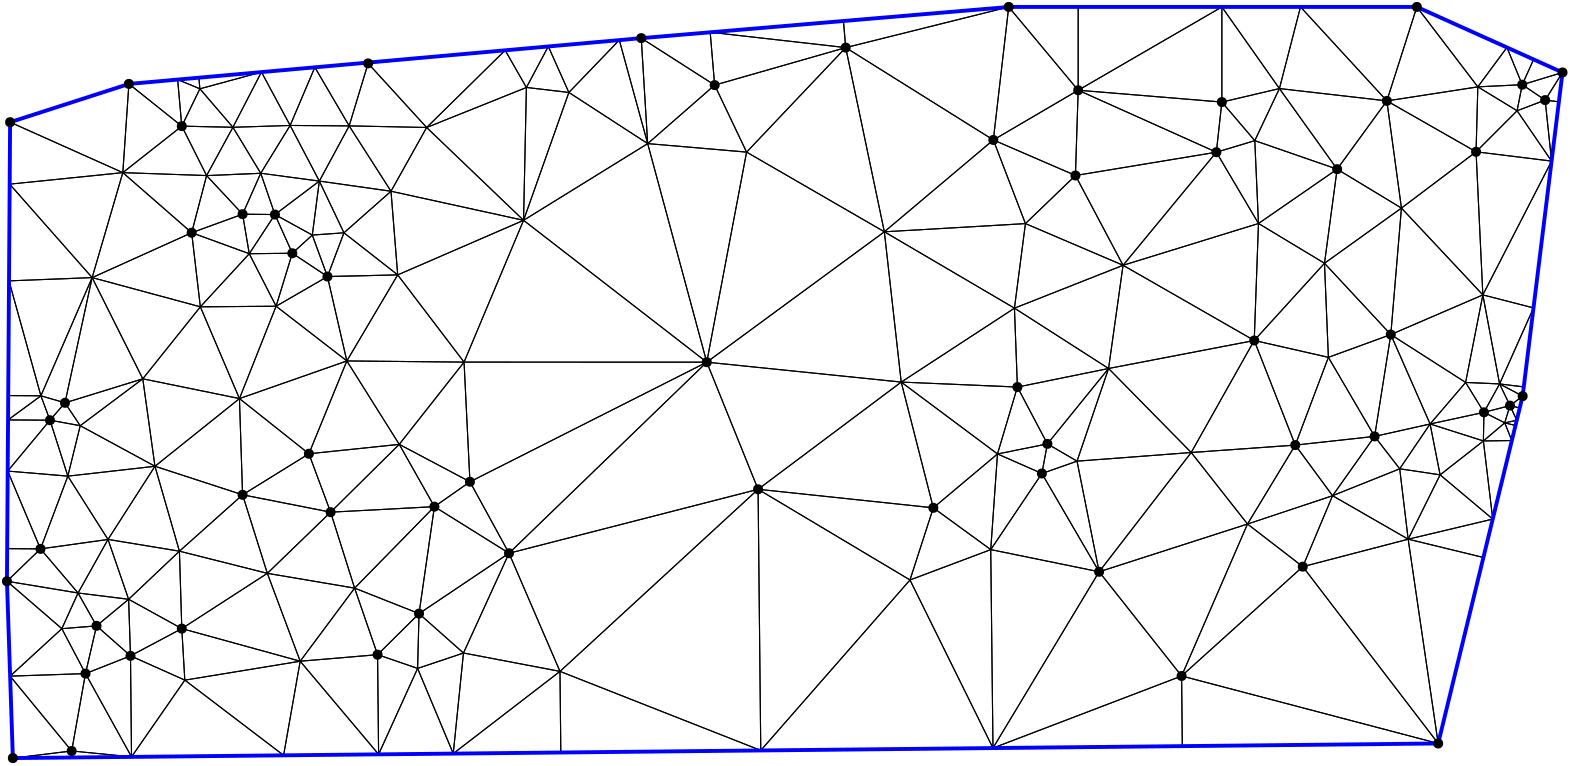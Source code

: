 <?xml version="1.0"?>
<!DOCTYPE ipe SYSTEM "ipe.dtd">
<ipe version="70218" creator="Ipe 7.2.24">
<info created="D:20221020151441" modified="D:20221020151441"/>
<ipestyle name="basic">
<symbol name="mark/disk(sx)" transformations="translations">
<path fill="sym-stroke">
0.6 0 0 0.6 0 0 e
</path>
</symbol>
<anglesize name="22.5 deg" value="22.5"/>
<anglesize name="30 deg" value="30"/>
<anglesize name="45 deg" value="45"/>
<anglesize name="60 deg" value="60"/>
<anglesize name="90 deg" value="90"/>
<arrowsize name="large" value="10"/>
<arrowsize name="small" value="5"/>
<arrowsize name="tiny" value="3"/>
<color name="blue" value="0 0 1"/>
<color name="gray" value="0.745"/>
<color name="green" value="0 1 0"/>
<color name="red" value="1 0 0"/>
<color name="pink" value="1 0.753 0.796"/>
<pen name="heavier" value="0.8"/>
<pen name="fat" value="1.4"/>
<pen name="ultrafat" value="2"/>
<gridsize name="16 pts (~6 mm)" value="16"/>
<gridsize name="32 pts (~12 mm)" value="32"/>
<gridsize name="4 pts" value="4"/>
<gridsize name="8 pts (~3 mm)" value="8"/>
<opacity name="10%" value="0.1"/>
<opacity name="25%" value="0.25"/>
<opacity name="50%" value="0.5"/>
<opacity name="75%" value="0.75"/>
<symbolsize name="large" value="5"/>
<symbolsize name="small" value="2"/>
<symbolsize name="tiny" value="1.1"/>
<textsize name="huge" value="\huge"/>
<textsize name="large" value="\large"/>
<textsize name="small" value="\small"/>
<textsize name="tiny" value="	iny"/>
<tiling name="falling" angle="-60" step="4" width="1"/>
<tiling name="rising" angle="30" step="4" width="1"/>
</ipestyle>
<page>
<layer name="hull"/>
<layer name="constraints"/>
<layer name="triangulation"/>
<layer name="obtuse"/>
<layer name="blub"/>
<layer name="problems"/>
<view layers="hull constraints triangulation obtuse blub" active="triangulation"/>
<path layer="triangulation" stroke="black">
44.2771 302.409 m 
17.1437 301.5 l 
</path>
<path layer="triangulation" stroke="black">
17.1437 301.5 m 
39.3037 274.558 l 
</path>
<path layer="triangulation" stroke="black">
39.3037 274.558 m 
44.2771 302.409 l 
</path>
<path layer="triangulation" stroke="black">
201.982 465.593 m 
180.559 414.551 l 
</path>
<path layer="triangulation" stroke="black">
180.559 414.551 m 
267.936 414.522 l 
</path>
<path layer="triangulation" stroke="black">
267.936 414.522 m 
201.982 465.593 l 
</path>
<path layer="triangulation" stroke="black">
141.161 333.183 m 
132.519 360.526 l 
</path>
<path layer="triangulation" stroke="black">
132.519 360.526 m 
109.742 338.507 l 
</path>
<path layer="triangulation" stroke="black">
109.742 338.507 m 
141.161 333.183 l 
</path>
<path layer="triangulation" stroke="black">
60.8486 272.438 m 
39.3037 274.558 l 
</path>
<path layer="triangulation" stroke="black">
39.3037 274.558 m 
39.3277 272.217 l 
</path>
<path layer="triangulation" stroke="black">
39.3277 272.217 m 
60.8486 272.438 l 
</path>
<path layer="triangulation" stroke="black">
196.746 345.748 m 
182.679 371.467 l 
</path>
<path layer="triangulation" stroke="black">
182.679 371.467 m 
169.89 362.515 l 
</path>
<path layer="triangulation" stroke="black">
169.89 362.515 m 
196.746 345.748 l 
</path>
<path layer="triangulation" stroke="black">
196.746 345.748 m 
267.936 414.522 l 
</path>
<path layer="triangulation" stroke="black">
267.936 414.522 m 
182.679 371.467 l 
</path>
<path layer="triangulation" stroke="black">
182.679 371.467 m 
196.746 345.748 l 
</path>
<path layer="triangulation" stroke="black">
59.8017 329.168 m 
52.3803 350.713 l 
</path>
<path layer="triangulation" stroke="black">
52.3803 350.713 m 
41.5934 331.425 l 
</path>
<path layer="triangulation" stroke="black">
41.5934 331.425 m 
59.8017 329.168 l 
</path>
<path layer="triangulation" stroke="black">
203.003 513.417 m 
218.292 511.626 l 
</path>
<path layer="triangulation" stroke="black">
218.292 511.626 m 
210.889 528.193 l 
</path>
<path layer="triangulation" stroke="black">
210.889 528.193 m 
203.003 513.417 l 
</path>
<path layer="triangulation" stroke="black">
138.363 414.969 m 
131.382 445.357 l 
</path>
<path layer="triangulation" stroke="black">
131.382 445.357 m 
112.895 434.667 l 
</path>
<path layer="triangulation" stroke="black">
112.895 434.667 m 
138.363 414.969 l 
</path>
<path layer="triangulation" stroke="black">
103.233 453.569 m 
82.5009 461.13 l 
</path>
<path layer="triangulation" stroke="black">
82.5009 461.13 m 
85.6263 434.451 l 
</path>
<path layer="triangulation" stroke="black">
85.6263 434.451 m 
103.233 453.569 l 
</path>
<path layer="triangulation" stroke="black">
109.742 338.507 m 
78.0921 346.48 l 
</path>
<path layer="triangulation" stroke="black">
78.0921 346.48 m 
78.9485 318.607 l 
</path>
<path layer="triangulation" stroke="black">
78.9485 318.607 m 
109.742 338.507 l 
</path>
<path layer="triangulation" stroke="black">
453.371 542.409 m 
401.648 512.426 l 
</path>
<path layer="triangulation" stroke="black">
401.648 512.426 m 
453.371 508.163 l 
</path>
<path layer="triangulation" stroke="black">
453.371 508.163 m 
453.371 542.409 l 
</path>
<path layer="triangulation" stroke="black">
156.67 445.951 m 
201.982 465.593 l 
</path>
<path layer="triangulation" stroke="black">
201.982 465.593 m 
154.26 476.057 l 
</path>
<path layer="triangulation" stroke="black">
154.26 476.057 m 
156.67 445.951 l 
</path>
<path layer="triangulation" stroke="black">
465.223 494.275 m 
474.091 513.022 l 
</path>
<path layer="triangulation" stroke="black">
474.091 513.022 m 
453.371 508.163 l 
</path>
<path layer="triangulation" stroke="black">
453.371 508.163 m 
465.223 494.275 l 
</path>
<path layer="triangulation" stroke="black">
125.928 460.283 m 
128.461 479.715 l 
</path>
<path layer="triangulation" stroke="black">
128.461 479.715 m 
112.483 467.666 l 
</path>
<path layer="triangulation" stroke="black">
112.483 467.666 m 
125.928 460.283 l 
</path>
<path layer="triangulation" stroke="black">
545.516 513.642 m 
523.567 542.409 l 
</path>
<path layer="triangulation" stroke="black">
523.567 542.409 m 
512.767 508.59 l 
</path>
<path layer="triangulation" stroke="black">
512.767 508.59 m 
545.516 513.642 l 
</path>
<path layer="triangulation" stroke="black">
466.553 464.454 m 
465.223 494.275 l 
</path>
<path layer="triangulation" stroke="black">
465.223 494.275 m 
451.382 490.117 l 
</path>
<path layer="triangulation" stroke="black">
451.382 490.117 m 
466.553 464.454 l 
</path>
<path layer="triangulation" stroke="black">
371.098 494.522 m 
401.648 512.426 l 
</path>
<path layer="triangulation" stroke="black">
401.648 512.426 m 
376.639 542.409 l 
</path>
<path layer="triangulation" stroke="black">
376.639 542.409 m 
371.098 494.522 l 
</path>
<path layer="triangulation" stroke="black">
466.553 464.454 m 
494.863 484.007 l 
</path>
<path layer="triangulation" stroke="black">
494.863 484.007 m 
465.223 494.275 l 
</path>
<path layer="triangulation" stroke="black">
465.223 494.275 m 
466.553 464.454 l 
</path>
<path layer="triangulation" stroke="black">
518.02 470 m 
512.767 508.59 l 
</path>
<path layer="triangulation" stroke="black">
512.767 508.59 m 
494.863 484.007 l 
</path>
<path layer="triangulation" stroke="black">
494.863 484.007 m 
518.02 470 l 
</path>
<path layer="triangulation" stroke="black">
493.221 366.456 m 
482.501 340.917 l 
</path>
<path layer="triangulation" stroke="black">
482.501 340.917 m 
520.441 350.8 l 
</path>
<path layer="triangulation" stroke="black">
520.441 350.8 m 
493.221 366.456 l 
</path>
<path layer="triangulation" stroke="black">
417.802 449.408 m 
400.654 481.734 l 
</path>
<path layer="triangulation" stroke="black">
400.654 481.734 m 
382.653 464.41 l 
</path>
<path layer="triangulation" stroke="black">
382.653 464.41 m 
417.802 449.408 l 
</path>
<path layer="triangulation" stroke="black">
462.6 356.258 m 
409.179 339.069 l 
</path>
<path layer="triangulation" stroke="black">
409.179 339.069 m 
438.877 301.556 l 
</path>
<path layer="triangulation" stroke="black">
438.877 301.556 m 
462.6 356.258 l 
</path>
<path layer="triangulation" stroke="black">
514.188 424.469 m 
547.324 438.746 l 
</path>
<path layer="triangulation" stroke="black">
547.324 438.746 m 
518.02 470 l 
</path>
<path layer="triangulation" stroke="black">
518.02 470 m 
514.188 424.469 l 
</path>
<path layer="triangulation" stroke="black">
141.161 333.183 m 
149.428 309.229 l 
</path>
<path layer="triangulation" stroke="black">
149.428 309.229 m 
164.348 324.007 l 
</path>
<path layer="triangulation" stroke="black">
164.348 324.007 m 
141.161 333.183 l 
</path>
<path layer="triangulation" stroke="black">
39.3277 272.217 m 
39.3037 274.558 l 
</path>
<path layer="triangulation" stroke="black">
39.3037 274.558 m 
18.1314 272 l 
</path>
<path layer="triangulation" stroke="black">
18.1314 272 m 
39.3277 272.217 l 
</path>
<path layer="triangulation" stroke="black">
462.6 356.258 m 
438.877 301.556 l 
</path>
<path layer="triangulation" stroke="black">
438.877 301.556 m 
482.501 340.917 l 
</path>
<path layer="triangulation" stroke="black">
482.501 340.917 m 
462.6 356.258 l 
</path>
<path layer="triangulation" stroke="black">
48.2558 319.602 m 
44.2771 302.409 l 
</path>
<path layer="triangulation" stroke="black">
44.2771 302.409 m 
60.476 308.803 l 
</path>
<path layer="triangulation" stroke="black">
60.476 308.803 m 
48.2558 319.602 l 
</path>
<path layer="triangulation" stroke="black">
35.7598 318.586 m 
16 335.659 l 
</path>
<path layer="triangulation" stroke="black">
16 335.659 m 
17.1437 301.5 l 
</path>
<path layer="triangulation" stroke="black">
17.1437 301.5 m 
35.7598 318.586 l 
</path>
<path layer="triangulation" stroke="black">
59.8017 329.168 m 
48.2558 319.602 l 
</path>
<path layer="triangulation" stroke="black">
48.2558 319.602 m 
60.476 308.803 l 
</path>
<path layer="triangulation" stroke="black">
60.476 308.803 m 
59.8017 329.168 l 
</path>
<path layer="triangulation" stroke="black">
44.2771 302.409 m 
39.3037 274.558 l 
</path>
<path layer="triangulation" stroke="black">
39.3037 274.558 m 
60.8486 272.438 l 
</path>
<path layer="triangulation" stroke="black">
60.8486 272.438 m 
44.2771 302.409 l 
</path>
<path layer="triangulation" stroke="black">
169.89 362.515 m 
132.519 360.526 l 
</path>
<path layer="triangulation" stroke="black">
132.519 360.526 m 
141.161 333.183 l 
</path>
<path layer="triangulation" stroke="black">
141.161 333.183 m 
169.89 362.515 l 
</path>
<path layer="triangulation" stroke="black">
149.796 273.349 m 
121.564 306.871 l 
</path>
<path layer="triangulation" stroke="black">
121.564 306.871 m 
115.597 272.999 l 
</path>
<path layer="triangulation" stroke="black">
115.597 272.999 m 
149.796 273.349 l 
</path>
<path layer="triangulation" stroke="black">
141.161 333.183 m 
164.348 324.007 l 
</path>
<path layer="triangulation" stroke="black">
164.348 324.007 m 
169.89 362.515 l 
</path>
<path layer="triangulation" stroke="black">
169.89 362.515 m 
141.161 333.183 l 
</path>
<path layer="triangulation" stroke="black">
164.348 324.007 m 
196.746 345.748 l 
</path>
<path layer="triangulation" stroke="black">
196.746 345.748 m 
169.89 362.515 l 
</path>
<path layer="triangulation" stroke="black">
169.89 362.515 m 
164.348 324.007 l 
</path>
<path layer="triangulation" stroke="black">
149.428 309.229 m 
163.838 304.279 l 
</path>
<path layer="triangulation" stroke="black">
163.838 304.279 m 
164.348 324.007 l 
</path>
<path layer="triangulation" stroke="black">
164.348 324.007 m 
149.428 309.229 l 
</path>
<path layer="triangulation" stroke="black">
182.679 371.467 m 
157.226 384.942 l 
</path>
<path layer="triangulation" stroke="black">
157.226 384.942 m 
169.89 362.515 l 
</path>
<path layer="triangulation" stroke="black">
169.89 362.515 m 
182.679 371.467 l 
</path>
<path layer="triangulation" stroke="black">
103.233 453.569 m 
112.895 434.667 l 
</path>
<path layer="triangulation" stroke="black">
112.895 434.667 m 
118.735 453.741 l 
</path>
<path layer="triangulation" stroke="black">
118.735 453.741 m 
103.233 453.569 l 
</path>
<path layer="triangulation" stroke="black">
124.703 381.556 m 
100.831 366.778 l 
</path>
<path layer="triangulation" stroke="black">
100.831 366.778 m 
132.519 360.526 l 
</path>
<path layer="triangulation" stroke="black">
132.519 360.526 m 
124.703 381.556 l 
</path>
<path layer="triangulation" stroke="black">
64.9003 408.534 m 
36.8881 399.886 l 
</path>
<path layer="triangulation" stroke="black">
36.8881 399.886 m 
42.3798 391.659 l 
</path>
<path layer="triangulation" stroke="black">
42.3798 391.659 m 
64.9003 408.534 l 
</path>
<path layer="triangulation" stroke="black">
37.9231 373.503 m 
28.0782 347.311 l 
</path>
<path layer="triangulation" stroke="black">
28.0782 347.311 m 
52.3803 350.713 l 
</path>
<path layer="triangulation" stroke="black">
52.3803 350.713 m 
37.9231 373.503 l 
</path>
<path layer="triangulation" stroke="black">
78.9485 318.607 m 
59.8017 329.168 l 
</path>
<path layer="triangulation" stroke="black">
59.8017 329.168 m 
60.476 308.803 l 
</path>
<path layer="triangulation" stroke="black">
60.476 308.803 m 
78.9485 318.607 l 
</path>
<path layer="triangulation" stroke="black">
41.5934 331.425 m 
16 335.659 l 
</path>
<path layer="triangulation" stroke="black">
16 335.659 m 
35.7598 318.586 l 
</path>
<path layer="triangulation" stroke="black">
35.7598 318.586 m 
41.5934 331.425 l 
</path>
<path layer="triangulation" stroke="black">
16.2728 375.316 m 
16.0807 347.393 l 
</path>
<path layer="triangulation" stroke="black">
16.0807 347.393 m 
28.0782 347.311 l 
</path>
<path layer="triangulation" stroke="black">
28.0782 347.311 m 
16.2728 375.316 l 
</path>
<path layer="triangulation" stroke="black">
41.5934 331.425 m 
28.0782 347.311 l 
</path>
<path layer="triangulation" stroke="black">
28.0782 347.311 m 
16 335.659 l 
</path>
<path layer="triangulation" stroke="black">
16 335.659 m 
41.5934 331.425 l 
</path>
<path layer="triangulation" stroke="black">
28.2207 402.421 m 
31.4885 393.634 l 
</path>
<path layer="triangulation" stroke="black">
31.4885 393.634 m 
36.8881 399.886 l 
</path>
<path layer="triangulation" stroke="black">
36.8881 399.886 m 
28.2207 402.421 l 
</path>
<path layer="triangulation" stroke="black">
59.9076 514.7 m 
17.1368 500.917 l 
</path>
<path layer="triangulation" stroke="black">
17.1368 500.917 m 
57.7155 482.763 l 
</path>
<path layer="triangulation" stroke="black">
57.7155 482.763 m 
59.9076 514.7 l 
</path>
<path layer="triangulation" stroke="black">
112.483 467.666 m 
107.366 482.533 l 
</path>
<path layer="triangulation" stroke="black">
107.366 482.533 m 
100.831 467.808 l 
</path>
<path layer="triangulation" stroke="black">
100.831 467.808 m 
112.483 467.666 l 
</path>
<path layer="triangulation" stroke="black">
16.7439 443.801 m 
16.4598 402.502 l 
</path>
<path layer="triangulation" stroke="black">
16.4598 402.502 m 
28.2207 402.421 l 
</path>
<path layer="triangulation" stroke="black">
28.2207 402.421 m 
16.7439 443.801 l 
</path>
<path layer="triangulation" stroke="black">
46.6673 444.971 m 
36.8881 399.886 l 
</path>
<path layer="triangulation" stroke="black">
36.8881 399.886 m 
64.9003 408.534 l 
</path>
<path layer="triangulation" stroke="black">
64.9003 408.534 m 
46.6673 444.971 l 
</path>
<path layer="triangulation" stroke="black">
17.1368 500.917 m 
16.9834 478.619 l 
</path>
<path layer="triangulation" stroke="black">
16.9834 478.619 m 
57.7155 482.763 l 
</path>
<path layer="triangulation" stroke="black">
57.7155 482.763 m 
17.1368 500.917 l 
</path>
<path layer="triangulation" stroke="black">
236.448 530.477 m 
246.666 493.21 l 
</path>
<path layer="triangulation" stroke="black">
246.666 493.21 m 
244.348 531.183 l 
</path>
<path layer="triangulation" stroke="black">
244.348 531.183 m 
236.448 530.477 l 
</path>
<path layer="triangulation" stroke="black">
401.648 512.426 m 
451.382 490.117 l 
</path>
<path layer="triangulation" stroke="black">
451.382 490.117 m 
453.371 508.163 l 
</path>
<path layer="triangulation" stroke="black">
453.371 508.163 m 
401.648 512.426 l 
</path>
<path layer="triangulation" stroke="black">
210.889 528.193 m 
195.354 526.804 l 
</path>
<path layer="triangulation" stroke="black">
195.354 526.804 m 
203.003 513.417 l 
</path>
<path layer="triangulation" stroke="black">
203.003 513.417 m 
210.889 528.193 l 
</path>
<path layer="triangulation" stroke="black">
107.366 482.533 m 
97.348 499.091 l 
</path>
<path layer="triangulation" stroke="black">
97.348 499.091 m 
87.8721 481.698 l 
</path>
<path layer="triangulation" stroke="black">
87.8721 481.698 m 
107.366 482.533 l 
</path>
<path layer="triangulation" stroke="black">
112.483 467.666 m 
100.831 467.808 l 
</path>
<path layer="triangulation" stroke="black">
100.831 467.808 m 
103.233 453.569 l 
</path>
<path layer="triangulation" stroke="black">
103.233 453.569 m 
112.483 467.666 l 
</path>
<path layer="triangulation" stroke="black">
87.8721 481.698 m 
82.5009 461.13 l 
</path>
<path layer="triangulation" stroke="black">
82.5009 461.13 m 
100.831 467.808 l 
</path>
<path layer="triangulation" stroke="black">
100.831 467.808 m 
87.8721 481.698 l 
</path>
<path layer="triangulation" stroke="black">
125.928 460.283 m 
137.322 461.097 l 
</path>
<path layer="triangulation" stroke="black">
137.322 461.097 m 
128.461 479.715 l 
</path>
<path layer="triangulation" stroke="black">
128.461 479.715 m 
125.928 460.283 l 
</path>
<path layer="triangulation" stroke="black">
87.8721 481.698 m 
97.348 499.091 l 
</path>
<path layer="triangulation" stroke="black">
97.348 499.091 m 
78.9485 499.496 l 
</path>
<path layer="triangulation" stroke="black">
78.9485 499.496 m 
87.8721 481.698 l 
</path>
<path layer="triangulation" stroke="black">
286.409 368.767 m 
267.936 414.522 l 
</path>
<path layer="triangulation" stroke="black">
267.936 414.522 m 
196.746 345.748 l 
</path>
<path layer="triangulation" stroke="black">
196.746 345.748 m 
286.409 368.767 l 
</path>
<path layer="triangulation" stroke="black">
417.802 449.408 m 
451.382 490.117 l 
</path>
<path layer="triangulation" stroke="black">
451.382 490.117 m 
400.654 481.734 l 
</path>
<path layer="triangulation" stroke="black">
400.654 481.734 m 
417.802 449.408 l 
</path>
<path layer="triangulation" stroke="black">
169.89 362.515 m 
157.226 384.942 l 
</path>
<path layer="triangulation" stroke="black">
157.226 384.942 m 
132.519 360.526 l 
</path>
<path layer="triangulation" stroke="black">
132.519 360.526 m 
169.89 362.515 l 
</path>
<path layer="triangulation" stroke="black">
103.233 453.569 m 
118.735 453.741 l 
</path>
<path layer="triangulation" stroke="black">
118.735 453.741 m 
112.483 467.666 l 
</path>
<path layer="triangulation" stroke="black">
112.483 467.666 m 
103.233 453.569 l 
</path>
<path layer="triangulation" stroke="black">
401.236 378.891 m 
390.565 385.108 l 
</path>
<path layer="triangulation" stroke="black">
390.565 385.108 m 
388.575 374.451 l 
</path>
<path layer="triangulation" stroke="black">
388.575 374.451 m 
401.236 378.891 l 
</path>
<path layer="triangulation" stroke="black">
378.701 433.97 m 
379.766 405.57 l 
</path>
<path layer="triangulation" stroke="black">
379.766 405.57 m 
412.582 412.254 l 
</path>
<path layer="triangulation" stroke="black">
412.582 412.254 m 
378.701 433.97 l 
</path>
<path layer="triangulation" stroke="black">
282.273 490.148 m 
267.936 414.522 l 
</path>
<path layer="triangulation" stroke="black">
267.936 414.522 m 
331.867 461.465 l 
</path>
<path layer="triangulation" stroke="black">
331.867 461.465 m 
282.273 490.148 l 
</path>
<path layer="triangulation" stroke="black">
400.654 481.734 m 
451.382 490.117 l 
</path>
<path layer="triangulation" stroke="black">
451.382 490.117 m 
401.648 512.426 l 
</path>
<path layer="triangulation" stroke="black">
401.648 512.426 m 
400.654 481.734 l 
</path>
<path layer="triangulation" stroke="black">
317.954 527.773 m 
371.098 494.522 l 
</path>
<path layer="triangulation" stroke="black">
371.098 494.522 m 
376.639 542.409 l 
</path>
<path layer="triangulation" stroke="black">
376.639 542.409 m 
317.954 527.773 l 
</path>
<path layer="triangulation" stroke="black">
371.098 494.522 m 
400.654 481.734 l 
</path>
<path layer="triangulation" stroke="black">
400.654 481.734 m 
401.648 512.426 l 
</path>
<path layer="triangulation" stroke="black">
401.648 512.426 m 
371.098 494.522 l 
</path>
<path layer="triangulation" stroke="black">
337.937 407.356 m 
331.867 461.465 l 
</path>
<path layer="triangulation" stroke="black">
331.867 461.465 m 
267.936 414.522 l 
</path>
<path layer="triangulation" stroke="black">
267.936 414.522 m 
337.937 407.356 l 
</path>
<path layer="triangulation" stroke="black">
317.14 537.36 m 
317.954 527.773 l 
</path>
<path layer="triangulation" stroke="black">
317.954 527.773 m 
376.639 542.409 l 
</path>
<path layer="triangulation" stroke="black">
376.639 542.409 m 
317.14 537.36 l 
</path>
<path layer="triangulation" stroke="black">
269.164 533.289 m 
270.778 514.274 l 
</path>
<path layer="triangulation" stroke="black">
270.778 514.274 m 
317.954 527.773 l 
</path>
<path layer="triangulation" stroke="black">
317.954 527.773 m 
269.164 533.289 l 
</path>
<path layer="triangulation" stroke="black">
555.991 527.822 m 
523.567 542.409 l 
</path>
<path layer="triangulation" stroke="black">
523.567 542.409 m 
545.516 513.642 l 
</path>
<path layer="triangulation" stroke="black">
545.516 513.642 m 
555.991 527.822 l 
</path>
<path layer="triangulation" stroke="black">
465.223 494.275 m 
453.371 508.163 l 
</path>
<path layer="triangulation" stroke="black">
453.371 508.163 m 
451.382 490.117 l 
</path>
<path layer="triangulation" stroke="black">
451.382 490.117 m 
465.223 494.275 l 
</path>
<path layer="triangulation" stroke="black">
559.65 505.036 m 
561.506 514.416 l 
</path>
<path layer="triangulation" stroke="black">
561.506 514.416 m 
545.516 513.642 l 
</path>
<path layer="triangulation" stroke="black">
545.516 513.642 m 
559.65 505.036 l 
</path>
<path layer="triangulation" stroke="black">
569.748 508.874 m 
576 518.821 l 
</path>
<path layer="triangulation" stroke="black">
576 518.821 m 
561.506 514.416 l 
</path>
<path layer="triangulation" stroke="black">
561.506 514.416 m 
569.748 508.874 l 
</path>
<path layer="triangulation" stroke="black">
559.65 505.036 m 
545.516 513.642 l 
</path>
<path layer="triangulation" stroke="black">
545.516 513.642 m 
544.881 490.259 l 
</path>
<path layer="triangulation" stroke="black">
544.881 490.259 m 
559.65 505.036 l 
</path>
<path layer="triangulation" stroke="black">
481.679 542.409 m 
453.371 542.409 l 
</path>
<path layer="triangulation" stroke="black">
453.371 542.409 m 
474.091 513.022 l 
</path>
<path layer="triangulation" stroke="black">
474.091 513.022 m 
481.679 542.409 l 
</path>
<path layer="triangulation" stroke="black">
491.716 416.268 m 
514.188 424.469 l 
</path>
<path layer="triangulation" stroke="black">
514.188 424.469 m 
490.316 450.134 l 
</path>
<path layer="triangulation" stroke="black">
490.316 450.134 m 
491.716 416.268 l 
</path>
<path layer="triangulation" stroke="black">
512.767 508.59 m 
474.091 513.022 l 
</path>
<path layer="triangulation" stroke="black">
474.091 513.022 m 
494.863 484.007 l 
</path>
<path layer="triangulation" stroke="black">
494.863 484.007 m 
512.767 508.59 l 
</path>
<path layer="triangulation" stroke="black">
528.335 392.273 m 
541.124 407.227 l 
</path>
<path layer="triangulation" stroke="black">
541.124 407.227 m 
514.188 424.469 l 
</path>
<path layer="triangulation" stroke="black">
514.188 424.469 m 
528.335 392.273 l 
</path>
<path layer="triangulation" stroke="black">
562.058 405.625 m 
553.353 406.697 l 
</path>
<path layer="triangulation" stroke="black">
553.353 406.697 m 
561.648 402.302 l 
</path>
<path layer="triangulation" stroke="black">
561.648 402.302 m 
562.058 405.625 l 
</path>
<path layer="triangulation" stroke="black">
547.516 386.164 m 
550.885 358.042 l 
</path>
<path layer="triangulation" stroke="black">
550.885 358.042 m 
557.761 386.317 l 
</path>
<path layer="triangulation" stroke="black">
557.761 386.317 m 
547.516 386.164 l 
</path>
<path layer="triangulation" stroke="black">
547.324 438.746 m 
572.07 486.91 l 
</path>
<path layer="triangulation" stroke="black">
572.07 486.91 m 
544.881 490.259 l 
</path>
<path layer="triangulation" stroke="black">
544.881 490.259 m 
547.324 438.746 l 
</path>
<path layer="triangulation" stroke="black">
572.07 486.91 m 
569.748 508.874 l 
</path>
<path layer="triangulation" stroke="black">
569.748 508.874 m 
559.65 505.036 l 
</path>
<path layer="triangulation" stroke="black">
559.65 505.036 m 
572.07 486.91 l 
</path>
<path layer="triangulation" stroke="black">
401.236 378.891 m 
409.179 339.069 l 
</path>
<path layer="triangulation" stroke="black">
409.179 339.069 m 
442.332 382.011 l 
</path>
<path layer="triangulation" stroke="black">
442.332 382.011 m 
401.236 378.891 l 
</path>
<path layer="triangulation" stroke="black">
508.362 387.808 m 
514.188 424.469 l 
</path>
<path layer="triangulation" stroke="black">
514.188 424.469 m 
491.716 416.268 l 
</path>
<path layer="triangulation" stroke="black">
491.716 416.268 m 
508.362 387.808 l 
</path>
<path layer="triangulation" stroke="black">
287.372 274.759 m 
215.093 303.208 l 
</path>
<path layer="triangulation" stroke="black">
215.093 303.208 m 
215.392 274.021 l 
</path>
<path layer="triangulation" stroke="black">
215.392 274.021 m 
287.372 274.759 l 
</path>
<path layer="triangulation" stroke="black">
442.332 382.011 m 
465.023 422.337 l 
</path>
<path layer="triangulation" stroke="black">
465.023 422.337 m 
412.582 412.254 l 
</path>
<path layer="triangulation" stroke="black">
412.582 412.254 m 
442.332 382.011 l 
</path>
<path layer="triangulation" stroke="black">
379.766 405.57 m 
372.596 381.483 l 
</path>
<path layer="triangulation" stroke="black">
372.596 381.483 m 
390.565 385.108 l 
</path>
<path layer="triangulation" stroke="black">
390.565 385.108 m 
379.766 405.57 l 
</path>
<path layer="triangulation" stroke="black">
372.596 381.483 m 
370.166 347.046 l 
</path>
<path layer="triangulation" stroke="black">
370.166 347.046 m 
388.575 374.451 l 
</path>
<path layer="triangulation" stroke="black">
388.575 374.451 m 
372.596 381.483 l 
</path>
<path layer="triangulation" stroke="black">
382.653 464.41 m 
331.867 461.465 l 
</path>
<path layer="triangulation" stroke="black">
331.867 461.465 m 
378.701 433.97 l 
</path>
<path layer="triangulation" stroke="black">
378.701 433.97 m 
382.653 464.41 l 
</path>
<path layer="triangulation" stroke="black">
337.937 407.356 m 
349.499 362.089 l 
</path>
<path layer="triangulation" stroke="black">
349.499 362.089 m 
372.596 381.483 l 
</path>
<path layer="triangulation" stroke="black">
372.596 381.483 m 
337.937 407.356 l 
</path>
<path layer="triangulation" stroke="black">
372.596 381.483 m 
349.499 362.089 l 
</path>
<path layer="triangulation" stroke="black">
349.499 362.089 m 
370.166 347.046 l 
</path>
<path layer="triangulation" stroke="black">
370.166 347.046 m 
372.596 381.483 l 
</path>
<path layer="triangulation" stroke="black">
215.093 303.208 m 
180.349 309.824 l 
</path>
<path layer="triangulation" stroke="black">
180.349 309.824 m 
176.672 273.624 l 
</path>
<path layer="triangulation" stroke="black">
176.672 273.624 m 
215.093 303.208 l 
</path>
<path layer="triangulation" stroke="black">
164.348 324.007 m 
180.349 309.824 l 
</path>
<path layer="triangulation" stroke="black">
180.349 309.824 m 
196.746 345.748 l 
</path>
<path layer="triangulation" stroke="black">
196.746 345.748 m 
164.348 324.007 l 
</path>
<path layer="triangulation" stroke="black">
349.499 362.089 m 
337.937 407.356 l 
</path>
<path layer="triangulation" stroke="black">
337.937 407.356 m 
286.409 368.767 l 
</path>
<path layer="triangulation" stroke="black">
286.409 368.767 m 
349.499 362.089 l 
</path>
<path layer="triangulation" stroke="black">
493.221 366.456 m 
520.441 350.8 l 
</path>
<path layer="triangulation" stroke="black">
520.441 350.8 m 
517.392 376.144 l 
</path>
<path layer="triangulation" stroke="black">
517.392 376.144 m 
493.221 366.456 l 
</path>
<path layer="triangulation" stroke="black">
550.885 358.042 m 
520.441 350.8 l 
</path>
<path layer="triangulation" stroke="black">
520.441 350.8 m 
547.522 344.214 l 
</path>
<path layer="triangulation" stroke="black">
547.522 344.214 m 
550.885 358.042 l 
</path>
<path layer="triangulation" stroke="black">
520.441 350.8 m 
550.885 358.042 l 
</path>
<path layer="triangulation" stroke="black">
550.885 358.042 m 
531.939 373.962 l 
</path>
<path layer="triangulation" stroke="black">
531.939 373.962 m 
520.441 350.8 l 
</path>
<path layer="triangulation" stroke="black">
409.179 339.069 m 
388.575 374.451 l 
</path>
<path layer="triangulation" stroke="black">
388.575 374.451 m 
370.166 347.046 l 
</path>
<path layer="triangulation" stroke="black">
370.166 347.046 m 
409.179 339.069 l 
</path>
<path layer="triangulation" stroke="black">
163.838 304.279 m 
180.349 309.824 l 
</path>
<path layer="triangulation" stroke="black">
180.349 309.824 m 
164.348 324.007 l 
</path>
<path layer="triangulation" stroke="black">
164.348 324.007 m 
163.838 304.279 l 
</path>
<path layer="triangulation" stroke="black">
442.332 382.011 m 
462.6 356.258 l 
</path>
<path layer="triangulation" stroke="black">
462.6 356.258 m 
479.801 384.682 l 
</path>
<path layer="triangulation" stroke="black">
479.801 384.682 m 
442.332 382.011 l 
</path>
<path layer="triangulation" stroke="black">
438.877 301.556 m 
531.24 277.258 l 
</path>
<path layer="triangulation" stroke="black">
531.24 277.258 m 
482.501 340.917 l 
</path>
<path layer="triangulation" stroke="black">
482.501 340.917 m 
438.877 301.556 l 
</path>
<path layer="triangulation" stroke="black">
60.476 308.803 m 
60.8486 272.438 l 
</path>
<path layer="triangulation" stroke="black">
60.8486 272.438 m 
80.0313 300.065 l 
</path>
<path layer="triangulation" stroke="black">
80.0313 300.065 m 
60.476 308.803 l 
</path>
<path layer="triangulation" stroke="black">
60.476 308.803 m 
44.2771 302.409 l 
</path>
<path layer="triangulation" stroke="black">
44.2771 302.409 m 
60.8486 272.438 l 
</path>
<path layer="triangulation" stroke="black">
60.8486 272.438 m 
60.476 308.803 l 
</path>
<path layer="triangulation" stroke="black">
121.564 306.871 m 
109.742 338.507 l 
</path>
<path layer="triangulation" stroke="black">
109.742 338.507 m 
78.9485 318.607 l 
</path>
<path layer="triangulation" stroke="black">
78.9485 318.607 m 
121.564 306.871 l 
</path>
<path layer="triangulation" stroke="black">
42.3798 391.659 m 
36.8881 399.886 l 
</path>
<path layer="triangulation" stroke="black">
36.8881 399.886 m 
31.4885 393.634 l 
</path>
<path layer="triangulation" stroke="black">
31.4885 393.634 m 
42.3798 391.659 l 
</path>
<path layer="triangulation" stroke="black">
107.621 518.964 m 
85.4515 512.939 l 
</path>
<path layer="triangulation" stroke="black">
85.4515 512.939 m 
97.348 499.091 l 
</path>
<path layer="triangulation" stroke="black">
97.348 499.091 m 
107.621 518.964 l 
</path>
<path layer="triangulation" stroke="black">
77.4496 516.268 m 
78.9485 499.496 l 
</path>
<path layer="triangulation" stroke="black">
78.9485 499.496 m 
85.4515 512.939 l 
</path>
<path layer="triangulation" stroke="black">
85.4515 512.939 m 
77.4496 516.268 l 
</path>
<path layer="triangulation" stroke="black">
544.881 490.259 m 
545.516 513.642 l 
</path>
<path layer="triangulation" stroke="black">
545.516 513.642 m 
512.767 508.59 l 
</path>
<path layer="triangulation" stroke="black">
512.767 508.59 m 
544.881 490.259 l 
</path>
<path layer="triangulation" stroke="black">
561.506 514.416 m 
555.991 527.822 l 
</path>
<path layer="triangulation" stroke="black">
555.991 527.822 m 
545.516 513.642 l 
</path>
<path layer="triangulation" stroke="black">
545.516 513.642 m 
561.506 514.416 l 
</path>
<path layer="triangulation" stroke="black">
401.648 542.409 m 
401.648 512.426 l 
</path>
<path layer="triangulation" stroke="black">
401.648 512.426 m 
453.371 542.409 l 
</path>
<path layer="triangulation" stroke="black">
453.371 542.409 m 
401.648 542.409 l 
</path>
<path layer="triangulation" stroke="black">
138.363 414.969 m 
180.559 414.551 l 
</path>
<path layer="triangulation" stroke="black">
180.559 414.551 m 
156.67 445.951 l 
</path>
<path layer="triangulation" stroke="black">
156.67 445.951 m 
138.363 414.969 l 
</path>
<path layer="triangulation" stroke="black">
139.201 499.589 m 
126.842 520.682 l 
</path>
<path layer="triangulation" stroke="black">
126.842 520.682 m 
117.951 499.747 l 
</path>
<path layer="triangulation" stroke="black">
117.951 499.747 m 
139.201 499.589 l 
</path>
<path layer="triangulation" stroke="black">
196.746 345.748 m 
180.349 309.824 l 
</path>
<path layer="triangulation" stroke="black">
180.349 309.824 m 
215.093 303.208 l 
</path>
<path layer="triangulation" stroke="black">
215.093 303.208 m 
196.746 345.748 l 
</path>
<path layer="triangulation" stroke="black">
80.0313 300.065 m 
115.597 272.999 l 
</path>
<path layer="triangulation" stroke="black">
115.597 272.999 m 
121.564 306.871 l 
</path>
<path layer="triangulation" stroke="black">
121.564 306.871 m 
80.0313 300.065 l 
</path>
<path layer="triangulation" stroke="black">
149.428 309.229 m 
121.564 306.871 l 
</path>
<path layer="triangulation" stroke="black">
121.564 306.871 m 
149.796 273.349 l 
</path>
<path layer="triangulation" stroke="black">
149.796 273.349 m 
149.428 309.229 l 
</path>
<path layer="triangulation" stroke="black">
78.9485 318.607 m 
80.0313 300.065 l 
</path>
<path layer="triangulation" stroke="black">
80.0313 300.065 m 
121.564 306.871 l 
</path>
<path layer="triangulation" stroke="black">
121.564 306.871 m 
78.9485 318.607 l 
</path>
<path layer="triangulation" stroke="black">
149.428 309.229 m 
149.796 273.349 l 
</path>
<path layer="triangulation" stroke="black">
149.796 273.349 m 
163.838 304.279 l 
</path>
<path layer="triangulation" stroke="black">
163.838 304.279 m 
149.428 309.229 l 
</path>
<path layer="triangulation" stroke="black">
138.363 414.969 m 
157.226 384.942 l 
</path>
<path layer="triangulation" stroke="black">
157.226 384.942 m 
180.559 414.551 l 
</path>
<path layer="triangulation" stroke="black">
180.559 414.551 m 
138.363 414.969 l 
</path>
<path layer="triangulation" stroke="black">
124.703 381.556 m 
132.519 360.526 l 
</path>
<path layer="triangulation" stroke="black">
132.519 360.526 m 
157.226 384.942 l 
</path>
<path layer="triangulation" stroke="black">
157.226 384.942 m 
124.703 381.556 l 
</path>
<path layer="triangulation" stroke="black">
100.831 366.778 m 
69.2848 377.053 l 
</path>
<path layer="triangulation" stroke="black">
69.2848 377.053 m 
78.0921 346.48 l 
</path>
<path layer="triangulation" stroke="black">
78.0921 346.48 m 
100.831 366.778 l 
</path>
<path layer="triangulation" stroke="black">
99.7004 401.42 m 
124.703 381.556 l 
</path>
<path layer="triangulation" stroke="black">
124.703 381.556 m 
138.363 414.969 l 
</path>
<path layer="triangulation" stroke="black">
138.363 414.969 m 
99.7004 401.42 l 
</path>
<path layer="triangulation" stroke="black">
69.2848 377.053 m 
52.3803 350.713 l 
</path>
<path layer="triangulation" stroke="black">
52.3803 350.713 m 
78.0921 346.48 l 
</path>
<path layer="triangulation" stroke="black">
78.0921 346.48 m 
69.2848 377.053 l 
</path>
<path layer="triangulation" stroke="black">
69.2848 377.053 m 
42.3798 391.659 l 
</path>
<path layer="triangulation" stroke="black">
42.3798 391.659 m 
37.9231 373.503 l 
</path>
<path layer="triangulation" stroke="black">
37.9231 373.503 m 
69.2848 377.053 l 
</path>
<path layer="triangulation" stroke="black">
46.6673 444.971 m 
64.9003 408.534 l 
</path>
<path layer="triangulation" stroke="black">
64.9003 408.534 m 
85.6263 434.451 l 
</path>
<path layer="triangulation" stroke="black">
85.6263 434.451 m 
46.6673 444.971 l 
</path>
<path layer="triangulation" stroke="black">
69.2848 377.053 m 
100.831 366.778 l 
</path>
<path layer="triangulation" stroke="black">
100.831 366.778 m 
99.7004 401.42 l 
</path>
<path layer="triangulation" stroke="black">
99.7004 401.42 m 
69.2848 377.053 l 
</path>
<path layer="triangulation" stroke="black">
128.461 479.715 m 
117.951 499.747 l 
</path>
<path layer="triangulation" stroke="black">
117.951 499.747 m 
107.366 482.533 l 
</path>
<path layer="triangulation" stroke="black">
107.366 482.533 m 
128.461 479.715 l 
</path>
<path layer="triangulation" stroke="black">
97.348 499.091 m 
85.4515 512.939 l 
</path>
<path layer="triangulation" stroke="black">
85.4515 512.939 m 
78.9485 499.496 l 
</path>
<path layer="triangulation" stroke="black">
78.9485 499.496 m 
97.348 499.091 l 
</path>
<path layer="triangulation" stroke="black">
112.483 467.666 m 
128.461 479.715 l 
</path>
<path layer="triangulation" stroke="black">
128.461 479.715 m 
107.366 482.533 l 
</path>
<path layer="triangulation" stroke="black">
107.366 482.533 m 
112.483 467.666 l 
</path>
<path layer="triangulation" stroke="black">
139.201 499.589 m 
146.018 522.089 l 
</path>
<path layer="triangulation" stroke="black">
146.018 522.089 m 
126.842 520.682 l 
</path>
<path layer="triangulation" stroke="black">
126.842 520.682 m 
139.201 499.589 l 
</path>
<path layer="triangulation" stroke="black">
154.26 476.057 m 
201.982 465.593 l 
</path>
<path layer="triangulation" stroke="black">
201.982 465.593 m 
167.088 499.01 l 
</path>
<path layer="triangulation" stroke="black">
167.088 499.01 m 
154.26 476.057 l 
</path>
<path layer="triangulation" stroke="black">
267.936 414.522 m 
282.273 490.148 l 
</path>
<path layer="triangulation" stroke="black">
282.273 490.148 m 
246.666 493.21 l 
</path>
<path layer="triangulation" stroke="black">
246.666 493.21 m 
267.936 414.522 l 
</path>
<path layer="triangulation" stroke="black">
112.895 434.667 m 
99.7004 401.42 l 
</path>
<path layer="triangulation" stroke="black">
99.7004 401.42 m 
138.363 414.969 l 
</path>
<path layer="triangulation" stroke="black">
138.363 414.969 m 
112.895 434.667 l 
</path>
<path layer="triangulation" stroke="black">
124.703 381.556 m 
157.226 384.942 l 
</path>
<path layer="triangulation" stroke="black">
157.226 384.942 m 
138.363 414.969 l 
</path>
<path layer="triangulation" stroke="black">
138.363 414.969 m 
124.703 381.556 l 
</path>
<path layer="triangulation" stroke="black">
390.565 385.108 m 
412.582 412.254 l 
</path>
<path layer="triangulation" stroke="black">
412.582 412.254 m 
379.766 405.57 l 
</path>
<path layer="triangulation" stroke="black">
379.766 405.57 m 
390.565 385.108 l 
</path>
<path layer="triangulation" stroke="black">
465.023 422.337 m 
466.553 464.454 l 
</path>
<path layer="triangulation" stroke="black">
466.553 464.454 m 
417.802 449.408 l 
</path>
<path layer="triangulation" stroke="black">
417.802 449.408 m 
465.023 422.337 l 
</path>
<path layer="triangulation" stroke="black">
167.088 499.01 m 
201.982 465.593 l 
</path>
<path layer="triangulation" stroke="black">
201.982 465.593 m 
203.003 513.417 l 
</path>
<path layer="triangulation" stroke="black">
203.003 513.417 m 
167.088 499.01 l 
</path>
<path layer="triangulation" stroke="black">
246.666 493.21 m 
282.273 490.148 l 
</path>
<path layer="triangulation" stroke="black">
282.273 490.148 m 
270.778 514.274 l 
</path>
<path layer="triangulation" stroke="black">
270.778 514.274 m 
246.666 493.21 l 
</path>
<path layer="triangulation" stroke="black">
565.594 523.502 m 
555.991 527.822 l 
</path>
<path layer="triangulation" stroke="black">
555.991 527.822 m 
561.506 514.416 l 
</path>
<path layer="triangulation" stroke="black">
561.506 514.416 m 
565.594 523.502 l 
</path>
<path layer="triangulation" stroke="black">
523.567 542.409 m 
481.679 542.409 l 
</path>
<path layer="triangulation" stroke="black">
481.679 542.409 m 
512.767 508.59 l 
</path>
<path layer="triangulation" stroke="black">
512.767 508.59 m 
523.567 542.409 l 
</path>
<path layer="triangulation" stroke="black">
453.371 542.409 m 
453.371 508.163 l 
</path>
<path layer="triangulation" stroke="black">
453.371 508.163 m 
474.091 513.022 l 
</path>
<path layer="triangulation" stroke="black">
474.091 513.022 m 
453.371 542.409 l 
</path>
<path layer="triangulation" stroke="black">
518.02 470 m 
547.324 438.746 l 
</path>
<path layer="triangulation" stroke="black">
547.324 438.746 m 
544.881 490.259 l 
</path>
<path layer="triangulation" stroke="black">
544.881 490.259 m 
518.02 470 l 
</path>
<path layer="triangulation" stroke="black">
553.353 406.697 m 
547.723 396.476 l 
</path>
<path layer="triangulation" stroke="black">
547.723 396.476 m 
557.101 398.892 l 
</path>
<path layer="triangulation" stroke="black">
557.101 398.892 m 
553.353 406.697 l 
</path>
<path layer="triangulation" stroke="black">
541.124 407.227 m 
528.335 392.273 l 
</path>
<path layer="triangulation" stroke="black">
528.335 392.273 m 
547.723 396.476 l 
</path>
<path layer="triangulation" stroke="black">
547.723 396.476 m 
541.124 407.227 l 
</path>
<path layer="triangulation" stroke="black">
520.441 350.8 m 
531.24 277.258 l 
</path>
<path layer="triangulation" stroke="black">
531.24 277.258 m 
547.522 344.214 l 
</path>
<path layer="triangulation" stroke="black">
547.522 344.214 m 
520.441 350.8 l 
</path>
<path layer="triangulation" stroke="black">
382.653 464.41 m 
378.701 433.97 l 
</path>
<path layer="triangulation" stroke="black">
378.701 433.97 m 
417.802 449.408 l 
</path>
<path layer="triangulation" stroke="black">
417.802 449.408 m 
382.653 464.41 l 
</path>
<path layer="triangulation" stroke="black">
282.273 490.148 m 
317.954 527.773 l 
</path>
<path layer="triangulation" stroke="black">
317.954 527.773 m 
270.778 514.274 l 
</path>
<path layer="triangulation" stroke="black">
270.778 514.274 m 
282.273 490.148 l 
</path>
<path layer="triangulation" stroke="black">
378.701 433.97 m 
337.937 407.356 l 
</path>
<path layer="triangulation" stroke="black">
337.937 407.356 m 
379.766 405.57 l 
</path>
<path layer="triangulation" stroke="black">
379.766 405.57 m 
378.701 433.97 l 
</path>
<path layer="triangulation" stroke="black">
267.936 414.522 m 
286.409 368.767 l 
</path>
<path layer="triangulation" stroke="black">
286.409 368.767 m 
337.937 407.356 l 
</path>
<path layer="triangulation" stroke="black">
337.937 407.356 m 
267.936 414.522 l 
</path>
<path layer="triangulation" stroke="black">
517.392 376.144 m 
520.441 350.8 l 
</path>
<path layer="triangulation" stroke="black">
520.441 350.8 m 
531.939 373.962 l 
</path>
<path layer="triangulation" stroke="black">
531.939 373.962 m 
517.392 376.144 l 
</path>
<path layer="triangulation" stroke="black">
482.501 340.917 m 
531.24 277.258 l 
</path>
<path layer="triangulation" stroke="black">
531.24 277.258 m 
520.441 350.8 l 
</path>
<path layer="triangulation" stroke="black">
520.441 350.8 m 
482.501 340.917 l 
</path>
<path layer="triangulation" stroke="black">
559.533 393.604 m 
560.611 398.038 l 
</path>
<path layer="triangulation" stroke="black">
560.611 398.038 m 
557.101 398.892 l 
</path>
<path layer="triangulation" stroke="black">
557.101 398.892 m 
559.533 393.604 l 
</path>
<path layer="triangulation" stroke="black">
555.202 392.681 m 
559.079 391.738 l 
</path>
<path layer="triangulation" stroke="black">
559.079 391.738 m 
559.533 393.604 l 
</path>
<path layer="triangulation" stroke="black">
559.533 393.604 m 
555.202 392.681 l 
</path>
<path layer="triangulation" stroke="black">
39.3037 274.558 m 
17.1437 301.5 l 
</path>
<path layer="triangulation" stroke="black">
17.1437 301.5 m 
18.1314 272 l 
</path>
<path layer="triangulation" stroke="black">
18.1314 272 m 
39.3037 274.558 l 
</path>
<path layer="triangulation" stroke="black">
44.2771 302.409 m 
48.2558 319.602 l 
</path>
<path layer="triangulation" stroke="black">
48.2558 319.602 m 
35.7598 318.586 l 
</path>
<path layer="triangulation" stroke="black">
35.7598 318.586 m 
44.2771 302.409 l 
</path>
<path layer="triangulation" stroke="black">
44.2771 302.409 m 
35.7598 318.586 l 
</path>
<path layer="triangulation" stroke="black">
35.7598 318.586 m 
17.1437 301.5 l 
</path>
<path layer="triangulation" stroke="black">
17.1437 301.5 m 
44.2771 302.409 l 
</path>
<path layer="triangulation" stroke="black">
48.2558 319.602 m 
41.5934 331.425 l 
</path>
<path layer="triangulation" stroke="black">
41.5934 331.425 m 
35.7598 318.586 l 
</path>
<path layer="triangulation" stroke="black">
35.7598 318.586 m 
48.2558 319.602 l 
</path>
<path layer="triangulation" stroke="black">
59.8017 329.168 m 
41.5934 331.425 l 
</path>
<path layer="triangulation" stroke="black">
41.5934 331.425 m 
48.2558 319.602 l 
</path>
<path layer="triangulation" stroke="black">
48.2558 319.602 m 
59.8017 329.168 l 
</path>
<path layer="triangulation" stroke="black">
52.3803 350.713 m 
28.0782 347.311 l 
</path>
<path layer="triangulation" stroke="black">
28.0782 347.311 m 
41.5934 331.425 l 
</path>
<path layer="triangulation" stroke="black">
41.5934 331.425 m 
52.3803 350.713 l 
</path>
<path layer="triangulation" stroke="black">
78.0921 346.48 m 
59.8017 329.168 l 
</path>
<path layer="triangulation" stroke="black">
59.8017 329.168 m 
78.9485 318.607 l 
</path>
<path layer="triangulation" stroke="black">
78.9485 318.607 m 
78.0921 346.48 l 
</path>
<path layer="triangulation" stroke="black">
78.0921 346.48 m 
52.3803 350.713 l 
</path>
<path layer="triangulation" stroke="black">
52.3803 350.713 m 
59.8017 329.168 l 
</path>
<path layer="triangulation" stroke="black">
59.8017 329.168 m 
78.0921 346.48 l 
</path>
<path layer="triangulation" stroke="black">
163.838 304.279 m 
149.796 273.349 l 
</path>
<path layer="triangulation" stroke="black">
149.796 273.349 m 
176.672 273.624 l 
</path>
<path layer="triangulation" stroke="black">
176.672 273.624 m 
163.838 304.279 l 
</path>
<path layer="triangulation" stroke="black">
163.838 304.279 m 
176.672 273.624 l 
</path>
<path layer="triangulation" stroke="black">
176.672 273.624 m 
180.349 309.824 l 
</path>
<path layer="triangulation" stroke="black">
180.349 309.824 m 
163.838 304.279 l 
</path>
<path layer="triangulation" stroke="black">
370.166 347.046 m 
370.973 275.615 l 
</path>
<path layer="triangulation" stroke="black">
370.973 275.615 m 
409.179 339.069 l 
</path>
<path layer="triangulation" stroke="black">
409.179 339.069 m 
370.166 347.046 l 
</path>
<path layer="triangulation" stroke="black">
286.409 368.767 m 
287.372 274.759 l 
</path>
<path layer="triangulation" stroke="black">
287.372 274.759 m 
341.096 336.12 l 
</path>
<path layer="triangulation" stroke="black">
341.096 336.12 m 
286.409 368.767 l 
</path>
<path layer="triangulation" stroke="black">
100.831 366.778 m 
109.742 338.507 l 
</path>
<path layer="triangulation" stroke="black">
109.742 338.507 m 
132.519 360.526 l 
</path>
<path layer="triangulation" stroke="black">
132.519 360.526 m 
100.831 366.778 l 
</path>
<path layer="triangulation" stroke="black">
121.564 306.871 m 
149.428 309.229 l 
</path>
<path layer="triangulation" stroke="black">
149.428 309.229 m 
141.161 333.183 l 
</path>
<path layer="triangulation" stroke="black">
141.161 333.183 m 
121.564 306.871 l 
</path>
<path layer="triangulation" stroke="black">
60.476 308.803 m 
80.0313 300.065 l 
</path>
<path layer="triangulation" stroke="black">
80.0313 300.065 m 
78.9485 318.607 l 
</path>
<path layer="triangulation" stroke="black">
78.9485 318.607 m 
60.476 308.803 l 
</path>
<path layer="triangulation" stroke="black">
60.8486 272.438 m 
115.597 272.999 l 
</path>
<path layer="triangulation" stroke="black">
115.597 272.999 m 
80.0313 300.065 l 
</path>
<path layer="triangulation" stroke="black">
80.0313 300.065 m 
60.8486 272.438 l 
</path>
<path layer="triangulation" stroke="black">
16.3995 393.738 m 
16.2728 375.316 l 
</path>
<path layer="triangulation" stroke="black">
16.2728 375.316 m 
31.4885 393.634 l 
</path>
<path layer="triangulation" stroke="black">
31.4885 393.634 m 
16.3995 393.738 l 
</path>
<path layer="triangulation" stroke="black">
46.6673 444.971 m 
85.6263 434.451 l 
</path>
<path layer="triangulation" stroke="black">
85.6263 434.451 m 
82.5009 461.13 l 
</path>
<path layer="triangulation" stroke="black">
82.5009 461.13 m 
46.6673 444.971 l 
</path>
<path layer="triangulation" stroke="black">
141.161 333.183 m 
109.742 338.507 l 
</path>
<path layer="triangulation" stroke="black">
109.742 338.507 m 
121.564 306.871 l 
</path>
<path layer="triangulation" stroke="black">
121.564 306.871 m 
141.161 333.183 l 
</path>
<path layer="triangulation" stroke="black">
100.831 366.778 m 
78.0921 346.48 l 
</path>
<path layer="triangulation" stroke="black">
78.0921 346.48 m 
109.742 338.507 l 
</path>
<path layer="triangulation" stroke="black">
109.742 338.507 m 
100.831 366.778 l 
</path>
<path layer="triangulation" stroke="black">
182.679 371.467 m 
180.559 414.551 l 
</path>
<path layer="triangulation" stroke="black">
180.559 414.551 m 
157.226 384.942 l 
</path>
<path layer="triangulation" stroke="black">
157.226 384.942 m 
182.679 371.467 l 
</path>
<path layer="triangulation" stroke="black">
182.679 371.467 m 
267.936 414.522 l 
</path>
<path layer="triangulation" stroke="black">
267.936 414.522 m 
180.559 414.551 l 
</path>
<path layer="triangulation" stroke="black">
180.559 414.551 m 
182.679 371.467 l 
</path>
<path layer="triangulation" stroke="black">
64.9003 408.534 m 
99.7004 401.42 l 
</path>
<path layer="triangulation" stroke="black">
99.7004 401.42 m 
85.6263 434.451 l 
</path>
<path layer="triangulation" stroke="black">
85.6263 434.451 m 
64.9003 408.534 l 
</path>
<path layer="triangulation" stroke="black">
100.831 366.778 m 
124.703 381.556 l 
</path>
<path layer="triangulation" stroke="black">
124.703 381.556 m 
99.7004 401.42 l 
</path>
<path layer="triangulation" stroke="black">
99.7004 401.42 m 
100.831 366.778 l 
</path>
<path layer="triangulation" stroke="black">
69.2848 377.053 m 
64.9003 408.534 l 
</path>
<path layer="triangulation" stroke="black">
64.9003 408.534 m 
42.3798 391.659 l 
</path>
<path layer="triangulation" stroke="black">
42.3798 391.659 m 
69.2848 377.053 l 
</path>
<path layer="triangulation" stroke="black">
69.2848 377.053 m 
99.7004 401.42 l 
</path>
<path layer="triangulation" stroke="black">
99.7004 401.42 m 
64.9003 408.534 l 
</path>
<path layer="triangulation" stroke="black">
64.9003 408.534 m 
69.2848 377.053 l 
</path>
<path layer="triangulation" stroke="black">
16.2728 375.316 m 
28.0782 347.311 l 
</path>
<path layer="triangulation" stroke="black">
28.0782 347.311 m 
37.9231 373.503 l 
</path>
<path layer="triangulation" stroke="black">
37.9231 373.503 m 
16.2728 375.316 l 
</path>
<path layer="triangulation" stroke="black">
16.9834 478.619 m 
16.7439 443.801 l 
</path>
<path layer="triangulation" stroke="black">
16.7439 443.801 m 
46.6673 444.971 l 
</path>
<path layer="triangulation" stroke="black">
46.6673 444.971 m 
16.9834 478.619 l 
</path>
<path layer="triangulation" stroke="black">
16.4598 402.502 m 
16.3995 393.738 l 
</path>
<path layer="triangulation" stroke="black">
16.3995 393.738 m 
28.2207 402.421 l 
</path>
<path layer="triangulation" stroke="black">
28.2207 402.421 m 
16.4598 402.502 l 
</path>
<path layer="triangulation" stroke="black">
69.2848 377.053 m 
37.9231 373.503 l 
</path>
<path layer="triangulation" stroke="black">
37.9231 373.503 m 
52.3803 350.713 l 
</path>
<path layer="triangulation" stroke="black">
52.3803 350.713 m 
69.2848 377.053 l 
</path>
<path layer="triangulation" stroke="black">
42.3798 391.659 m 
31.4885 393.634 l 
</path>
<path layer="triangulation" stroke="black">
31.4885 393.634 m 
37.9231 373.503 l 
</path>
<path layer="triangulation" stroke="black">
37.9231 373.503 m 
42.3798 391.659 l 
</path>
<path layer="triangulation" stroke="black">
16 335.659 m 
28.0782 347.311 l 
</path>
<path layer="triangulation" stroke="black">
28.0782 347.311 m 
16.0807 347.393 l 
</path>
<path layer="triangulation" stroke="black">
16.0807 347.393 m 
16 335.659 l 
</path>
<path layer="triangulation" stroke="black">
31.4885 393.634 m 
16.2728 375.316 l 
</path>
<path layer="triangulation" stroke="black">
16.2728 375.316 m 
37.9231 373.503 l 
</path>
<path layer="triangulation" stroke="black">
37.9231 373.503 m 
31.4885 393.634 l 
</path>
<path layer="triangulation" stroke="black">
28.2207 402.421 m 
16.3995 393.738 l 
</path>
<path layer="triangulation" stroke="black">
16.3995 393.738 m 
31.4885 393.634 l 
</path>
<path layer="triangulation" stroke="black">
31.4885 393.634 m 
28.2207 402.421 l 
</path>
<path layer="triangulation" stroke="black">
36.8881 399.886 m 
46.6673 444.971 l 
</path>
<path layer="triangulation" stroke="black">
46.6673 444.971 m 
28.2207 402.421 l 
</path>
<path layer="triangulation" stroke="black">
28.2207 402.421 m 
36.8881 399.886 l 
</path>
<path layer="triangulation" stroke="black">
118.735 453.741 m 
112.895 434.667 l 
</path>
<path layer="triangulation" stroke="black">
112.895 434.667 m 
131.382 445.357 l 
</path>
<path layer="triangulation" stroke="black">
131.382 445.357 m 
118.735 453.741 l 
</path>
<path layer="triangulation" stroke="black">
85.6263 434.451 m 
99.7004 401.42 l 
</path>
<path layer="triangulation" stroke="black">
99.7004 401.42 m 
112.895 434.667 l 
</path>
<path layer="triangulation" stroke="black">
112.895 434.667 m 
85.6263 434.451 l 
</path>
<path layer="triangulation" stroke="black">
82.5009 461.13 m 
103.233 453.569 l 
</path>
<path layer="triangulation" stroke="black">
103.233 453.569 m 
100.831 467.808 l 
</path>
<path layer="triangulation" stroke="black">
100.831 467.808 m 
82.5009 461.13 l 
</path>
<path layer="triangulation" stroke="black">
85.6263 434.451 m 
112.895 434.667 l 
</path>
<path layer="triangulation" stroke="black">
112.895 434.667 m 
103.233 453.569 l 
</path>
<path layer="triangulation" stroke="black">
103.233 453.569 m 
85.6263 434.451 l 
</path>
<path layer="triangulation" stroke="black">
87.8721 481.698 m 
57.7155 482.763 l 
</path>
<path layer="triangulation" stroke="black">
57.7155 482.763 m 
82.5009 461.13 l 
</path>
<path layer="triangulation" stroke="black">
82.5009 461.13 m 
87.8721 481.698 l 
</path>
<path layer="triangulation" stroke="black">
16.7439 443.801 m 
28.2207 402.421 l 
</path>
<path layer="triangulation" stroke="black">
28.2207 402.421 m 
46.6673 444.971 l 
</path>
<path layer="triangulation" stroke="black">
46.6673 444.971 m 
16.7439 443.801 l 
</path>
<path layer="triangulation" stroke="black">
57.7155 482.763 m 
16.9834 478.619 l 
</path>
<path layer="triangulation" stroke="black">
16.9834 478.619 m 
46.6673 444.971 l 
</path>
<path layer="triangulation" stroke="black">
46.6673 444.971 m 
57.7155 482.763 l 
</path>
<path layer="triangulation" stroke="black">
82.5009 461.13 m 
57.7155 482.763 l 
</path>
<path layer="triangulation" stroke="black">
57.7155 482.763 m 
46.6673 444.971 l 
</path>
<path layer="triangulation" stroke="black">
46.6673 444.971 m 
82.5009 461.13 l 
</path>
<path layer="triangulation" stroke="black">
78.9485 499.496 m 
59.9076 514.7 l 
</path>
<path layer="triangulation" stroke="black">
59.9076 514.7 m 
57.7155 482.763 l 
</path>
<path layer="triangulation" stroke="black">
57.7155 482.763 m 
78.9485 499.496 l 
</path>
<path layer="triangulation" stroke="black">
59.9076 514.7 m 
78.9485 499.496 l 
</path>
<path layer="triangulation" stroke="black">
78.9485 499.496 m 
77.4496 516.268 l 
</path>
<path layer="triangulation" stroke="black">
77.4496 516.268 m 
59.9076 514.7 l 
</path>
<path layer="triangulation" stroke="black">
77.4496 516.268 m 
85.4515 512.939 l 
</path>
<path layer="triangulation" stroke="black">
85.4515 512.939 m 
85.093 516.951 l 
</path>
<path layer="triangulation" stroke="black">
85.093 516.951 m 
77.4496 516.268 l 
</path>
<path layer="triangulation" stroke="black">
85.093 516.951 m 
85.4515 512.939 l 
</path>
<path layer="triangulation" stroke="black">
85.4515 512.939 m 
107.621 518.964 l 
</path>
<path layer="triangulation" stroke="black">
107.621 518.964 m 
85.093 516.951 l 
</path>
<path layer="triangulation" stroke="black">
117.951 499.747 m 
97.348 499.091 l 
</path>
<path layer="triangulation" stroke="black">
97.348 499.091 m 
107.366 482.533 l 
</path>
<path layer="triangulation" stroke="black">
107.366 482.533 m 
117.951 499.747 l 
</path>
<path layer="triangulation" stroke="black">
117.951 499.747 m 
107.621 518.964 l 
</path>
<path layer="triangulation" stroke="black">
107.621 518.964 m 
97.348 499.091 l 
</path>
<path layer="triangulation" stroke="black">
97.348 499.091 m 
117.951 499.747 l 
</path>
<path layer="triangulation" stroke="black">
107.366 482.533 m 
87.8721 481.698 l 
</path>
<path layer="triangulation" stroke="black">
87.8721 481.698 m 
100.831 467.808 l 
</path>
<path layer="triangulation" stroke="black">
100.831 467.808 m 
107.366 482.533 l 
</path>
<path layer="triangulation" stroke="black">
78.9485 499.496 m 
57.7155 482.763 l 
</path>
<path layer="triangulation" stroke="black">
57.7155 482.763 m 
87.8721 481.698 l 
</path>
<path layer="triangulation" stroke="black">
87.8721 481.698 m 
78.9485 499.496 l 
</path>
<path layer="triangulation" stroke="black">
107.621 518.964 m 
117.951 499.747 l 
</path>
<path layer="triangulation" stroke="black">
117.951 499.747 m 
126.842 520.682 l 
</path>
<path layer="triangulation" stroke="black">
126.842 520.682 m 
107.621 518.964 l 
</path>
<path layer="triangulation" stroke="black">
126.842 520.682 m 
146.018 522.089 l 
</path>
<path layer="triangulation" stroke="black">
146.018 522.089 m 
145.991 522.393 l 
</path>
<path layer="triangulation" stroke="black">
145.991 522.393 m 
126.842 520.682 l 
</path>
<path layer="triangulation" stroke="black">
146.018 522.089 m 
195.354 526.804 l 
</path>
<path layer="triangulation" stroke="black">
195.354 526.804 m 
145.991 522.393 l 
</path>
<path layer="triangulation" stroke="black">
145.991 522.393 m 
146.018 522.089 l 
</path>
<path layer="triangulation" stroke="black">
146.018 522.089 m 
139.201 499.589 l 
</path>
<path layer="triangulation" stroke="black">
139.201 499.589 m 
167.088 499.01 l 
</path>
<path layer="triangulation" stroke="black">
167.088 499.01 m 
146.018 522.089 l 
</path>
<path layer="triangulation" stroke="black">
146.018 522.089 m 
167.088 499.01 l 
</path>
<path layer="triangulation" stroke="black">
167.088 499.01 m 
195.354 526.804 l 
</path>
<path layer="triangulation" stroke="black">
195.354 526.804 m 
146.018 522.089 l 
</path>
<path layer="triangulation" stroke="black">
201.982 465.593 m 
218.292 511.626 l 
</path>
<path layer="triangulation" stroke="black">
218.292 511.626 m 
203.003 513.417 l 
</path>
<path layer="triangulation" stroke="black">
203.003 513.417 m 
201.982 465.593 l 
</path>
<path layer="triangulation" stroke="black">
195.354 526.804 m 
167.088 499.01 l 
</path>
<path layer="triangulation" stroke="black">
167.088 499.01 m 
203.003 513.417 l 
</path>
<path layer="triangulation" stroke="black">
203.003 513.417 m 
195.354 526.804 l 
</path>
<path layer="triangulation" stroke="black">
125.928 460.283 m 
112.483 467.666 l 
</path>
<path layer="triangulation" stroke="black">
112.483 467.666 m 
118.735 453.741 l 
</path>
<path layer="triangulation" stroke="black">
118.735 453.741 m 
125.928 460.283 l 
</path>
<path layer="triangulation" stroke="black">
139.201 499.589 m 
154.26 476.057 l 
</path>
<path layer="triangulation" stroke="black">
154.26 476.057 m 
167.088 499.01 l 
</path>
<path layer="triangulation" stroke="black">
167.088 499.01 m 
139.201 499.589 l 
</path>
<path layer="triangulation" stroke="black">
156.67 445.951 m 
180.559 414.551 l 
</path>
<path layer="triangulation" stroke="black">
180.559 414.551 m 
201.982 465.593 l 
</path>
<path layer="triangulation" stroke="black">
201.982 465.593 m 
156.67 445.951 l 
</path>
<path layer="triangulation" stroke="black">
139.201 499.589 m 
128.461 479.715 l 
</path>
<path layer="triangulation" stroke="black">
128.461 479.715 m 
154.26 476.057 l 
</path>
<path layer="triangulation" stroke="black">
154.26 476.057 m 
139.201 499.589 l 
</path>
<path layer="triangulation" stroke="black">
139.201 499.589 m 
117.951 499.747 l 
</path>
<path layer="triangulation" stroke="black">
117.951 499.747 m 
128.461 479.715 l 
</path>
<path layer="triangulation" stroke="black">
128.461 479.715 m 
139.201 499.589 l 
</path>
<path layer="triangulation" stroke="black">
131.382 445.357 m 
125.928 460.283 l 
</path>
<path layer="triangulation" stroke="black">
125.928 460.283 m 
118.735 453.741 l 
</path>
<path layer="triangulation" stroke="black">
118.735 453.741 m 
131.382 445.357 l 
</path>
<path layer="triangulation" stroke="black">
137.322 461.097 m 
154.26 476.057 l 
</path>
<path layer="triangulation" stroke="black">
154.26 476.057 m 
128.461 479.715 l 
</path>
<path layer="triangulation" stroke="black">
128.461 479.715 m 
137.322 461.097 l 
</path>
<path layer="triangulation" stroke="black">
131.382 445.357 m 
137.322 461.097 l 
</path>
<path layer="triangulation" stroke="black">
137.322 461.097 m 
125.928 460.283 l 
</path>
<path layer="triangulation" stroke="black">
125.928 460.283 m 
131.382 445.357 l 
</path>
<path layer="triangulation" stroke="black">
131.382 445.357 m 
138.363 414.969 l 
</path>
<path layer="triangulation" stroke="black">
138.363 414.969 m 
156.67 445.951 l 
</path>
<path layer="triangulation" stroke="black">
156.67 445.951 m 
131.382 445.357 l 
</path>
<path layer="triangulation" stroke="black">
137.322 461.097 m 
156.67 445.951 l 
</path>
<path layer="triangulation" stroke="black">
156.67 445.951 m 
154.26 476.057 l 
</path>
<path layer="triangulation" stroke="black">
154.26 476.057 m 
137.322 461.097 l 
</path>
<path layer="triangulation" stroke="black">
137.322 461.097 m 
131.382 445.357 l 
</path>
<path layer="triangulation" stroke="black">
131.382 445.357 m 
156.67 445.951 l 
</path>
<path layer="triangulation" stroke="black">
156.67 445.951 m 
137.322 461.097 l 
</path>
<path layer="triangulation" stroke="black">
378.701 433.97 m 
331.867 461.465 l 
</path>
<path layer="triangulation" stroke="black">
331.867 461.465 m 
337.937 407.356 l 
</path>
<path layer="triangulation" stroke="black">
337.937 407.356 m 
378.701 433.97 l 
</path>
<path layer="triangulation" stroke="black">
371.098 494.522 m 
317.954 527.773 l 
</path>
<path layer="triangulation" stroke="black">
317.954 527.773 m 
331.867 461.465 l 
</path>
<path layer="triangulation" stroke="black">
331.867 461.465 m 
371.098 494.522 l 
</path>
<path layer="triangulation" stroke="black">
417.802 449.408 m 
412.582 412.254 l 
</path>
<path layer="triangulation" stroke="black">
412.582 412.254 m 
465.023 422.337 l 
</path>
<path layer="triangulation" stroke="black">
465.023 422.337 m 
417.802 449.408 l 
</path>
<path layer="triangulation" stroke="black">
417.802 449.408 m 
378.701 433.97 l 
</path>
<path layer="triangulation" stroke="black">
378.701 433.97 m 
412.582 412.254 l 
</path>
<path layer="triangulation" stroke="black">
412.582 412.254 m 
417.802 449.408 l 
</path>
<path layer="triangulation" stroke="black">
371.098 494.522 m 
382.653 464.41 l 
</path>
<path layer="triangulation" stroke="black">
382.653 464.41 m 
400.654 481.734 l 
</path>
<path layer="triangulation" stroke="black">
400.654 481.734 m 
371.098 494.522 l 
</path>
<path layer="triangulation" stroke="black">
371.098 494.522 m 
331.867 461.465 l 
</path>
<path layer="triangulation" stroke="black">
331.867 461.465 m 
382.653 464.41 l 
</path>
<path layer="triangulation" stroke="black">
382.653 464.41 m 
371.098 494.522 l 
</path>
<path layer="triangulation" stroke="black">
317.954 527.773 m 
282.273 490.148 l 
</path>
<path layer="triangulation" stroke="black">
282.273 490.148 m 
331.867 461.465 l 
</path>
<path layer="triangulation" stroke="black">
331.867 461.465 m 
317.954 527.773 l 
</path>
<path layer="triangulation" stroke="black">
270.778 514.274 m 
244.348 531.183 l 
</path>
<path layer="triangulation" stroke="black">
244.348 531.183 m 
246.666 493.21 l 
</path>
<path layer="triangulation" stroke="black">
246.666 493.21 m 
270.778 514.274 l 
</path>
<path layer="triangulation" stroke="black">
201.982 465.593 m 
246.666 493.21 l 
</path>
<path layer="triangulation" stroke="black">
246.666 493.21 m 
218.292 511.626 l 
</path>
<path layer="triangulation" stroke="black">
218.292 511.626 m 
201.982 465.593 l 
</path>
<path layer="triangulation" stroke="black">
201.982 465.593 m 
267.936 414.522 l 
</path>
<path layer="triangulation" stroke="black">
267.936 414.522 m 
246.666 493.21 l 
</path>
<path layer="triangulation" stroke="black">
246.666 493.21 m 
201.982 465.593 l 
</path>
<path layer="triangulation" stroke="black">
218.292 511.626 m 
236.448 530.477 l 
</path>
<path layer="triangulation" stroke="black">
236.448 530.477 m 
210.889 528.193 l 
</path>
<path layer="triangulation" stroke="black">
210.889 528.193 m 
218.292 511.626 l 
</path>
<path layer="triangulation" stroke="black">
218.292 511.626 m 
246.666 493.21 l 
</path>
<path layer="triangulation" stroke="black">
246.666 493.21 m 
236.448 530.477 l 
</path>
<path layer="triangulation" stroke="black">
236.448 530.477 m 
218.292 511.626 l 
</path>
<path layer="triangulation" stroke="black">
244.348 531.183 m 
270.778 514.274 l 
</path>
<path layer="triangulation" stroke="black">
270.778 514.274 m 
269.164 533.289 l 
</path>
<path layer="triangulation" stroke="black">
269.164 533.289 m 
244.348 531.183 l 
</path>
<path layer="triangulation" stroke="black">
376.639 542.409 m 
401.648 512.426 l 
</path>
<path layer="triangulation" stroke="black">
401.648 512.426 m 
401.648 542.409 l 
</path>
<path layer="triangulation" stroke="black">
401.648 542.409 m 
376.639 542.409 l 
</path>
<path layer="triangulation" stroke="black">
269.164 533.289 m 
317.954 527.773 l 
</path>
<path layer="triangulation" stroke="black">
317.954 527.773 m 
317.14 537.36 l 
</path>
<path layer="triangulation" stroke="black">
317.14 537.36 m 
269.164 533.289 l 
</path>
<path layer="triangulation" stroke="black">
466.553 464.454 m 
490.316 450.134 l 
</path>
<path layer="triangulation" stroke="black">
490.316 450.134 m 
494.863 484.007 l 
</path>
<path layer="triangulation" stroke="black">
494.863 484.007 m 
466.553 464.454 l 
</path>
<path layer="triangulation" stroke="black">
494.863 484.007 m 
474.091 513.022 l 
</path>
<path layer="triangulation" stroke="black">
474.091 513.022 m 
465.223 494.275 l 
</path>
<path layer="triangulation" stroke="black">
465.223 494.275 m 
494.863 484.007 l 
</path>
<path layer="triangulation" stroke="black">
572.07 486.91 m 
559.65 505.036 l 
</path>
<path layer="triangulation" stroke="black">
559.65 505.036 m 
544.881 490.259 l 
</path>
<path layer="triangulation" stroke="black">
544.881 490.259 m 
572.07 486.91 l 
</path>
<path layer="triangulation" stroke="black">
569.748 508.874 m 
561.506 514.416 l 
</path>
<path layer="triangulation" stroke="black">
561.506 514.416 m 
559.65 505.036 l 
</path>
<path layer="triangulation" stroke="black">
559.65 505.036 m 
569.748 508.874 l 
</path>
<path layer="triangulation" stroke="black">
512.767 508.59 m 
481.679 542.409 l 
</path>
<path layer="triangulation" stroke="black">
481.679 542.409 m 
474.091 513.022 l 
</path>
<path layer="triangulation" stroke="black">
474.091 513.022 m 
512.767 508.59 l 
</path>
<path layer="triangulation" stroke="black">
576 518.821 m 
565.594 523.502 l 
</path>
<path layer="triangulation" stroke="black">
565.594 523.502 m 
561.506 514.416 l 
</path>
<path layer="triangulation" stroke="black">
561.506 514.416 m 
576 518.821 l 
</path>
<path layer="triangulation" stroke="black">
576 518.821 m 
569.748 508.874 l 
</path>
<path layer="triangulation" stroke="black">
569.748 508.874 m 
574.7 508.264 l 
</path>
<path layer="triangulation" stroke="black">
574.7 508.264 m 
576 518.821 l 
</path>
<path layer="triangulation" stroke="black">
569.748 508.874 m 
572.07 486.91 l 
</path>
<path layer="triangulation" stroke="black">
572.07 486.91 m 
574.7 508.264 l 
</path>
<path layer="triangulation" stroke="black">
574.7 508.264 m 
569.748 508.874 l 
</path>
<path layer="triangulation" stroke="black">
512.767 508.59 m 
518.02 470 l 
</path>
<path layer="triangulation" stroke="black">
518.02 470 m 
544.881 490.259 l 
</path>
<path layer="triangulation" stroke="black">
544.881 490.259 m 
512.767 508.59 l 
</path>
<path layer="triangulation" stroke="black">
494.863 484.007 m 
490.316 450.134 l 
</path>
<path layer="triangulation" stroke="black">
490.316 450.134 m 
518.02 470 l 
</path>
<path layer="triangulation" stroke="black">
518.02 470 m 
494.863 484.007 l 
</path>
<path layer="triangulation" stroke="black">
491.716 416.268 m 
490.316 450.134 l 
</path>
<path layer="triangulation" stroke="black">
490.316 450.134 m 
465.023 422.337 l 
</path>
<path layer="triangulation" stroke="black">
465.023 422.337 m 
491.716 416.268 l 
</path>
<path layer="triangulation" stroke="black">
514.188 424.469 m 
518.02 470 l 
</path>
<path layer="triangulation" stroke="black">
518.02 470 m 
490.316 450.134 l 
</path>
<path layer="triangulation" stroke="black">
490.316 450.134 m 
514.188 424.469 l 
</path>
<path layer="triangulation" stroke="black">
417.802 449.408 m 
466.553 464.454 l 
</path>
<path layer="triangulation" stroke="black">
466.553 464.454 m 
451.382 490.117 l 
</path>
<path layer="triangulation" stroke="black">
451.382 490.117 m 
417.802 449.408 l 
</path>
<path layer="triangulation" stroke="black">
465.023 422.337 m 
490.316 450.134 l 
</path>
<path layer="triangulation" stroke="black">
490.316 450.134 m 
466.553 464.454 l 
</path>
<path layer="triangulation" stroke="black">
466.553 464.454 m 
465.023 422.337 l 
</path>
<path layer="triangulation" stroke="black">
479.801 384.682 m 
491.716 416.268 l 
</path>
<path layer="triangulation" stroke="black">
491.716 416.268 m 
465.023 422.337 l 
</path>
<path layer="triangulation" stroke="black">
465.023 422.337 m 
479.801 384.682 l 
</path>
<path layer="triangulation" stroke="black">
479.801 384.682 m 
508.362 387.808 l 
</path>
<path layer="triangulation" stroke="black">
508.362 387.808 m 
491.716 416.268 l 
</path>
<path layer="triangulation" stroke="black">
491.716 416.268 m 
479.801 384.682 l 
</path>
<path layer="triangulation" stroke="black">
514.188 424.469 m 
541.124 407.227 l 
</path>
<path layer="triangulation" stroke="black">
541.124 407.227 m 
547.324 438.746 l 
</path>
<path layer="triangulation" stroke="black">
547.324 438.746 m 
514.188 424.469 l 
</path>
<path layer="triangulation" stroke="black">
514.188 424.469 m 
508.362 387.808 l 
</path>
<path layer="triangulation" stroke="black">
508.362 387.808 m 
528.335 392.273 l 
</path>
<path layer="triangulation" stroke="black">
528.335 392.273 m 
514.188 424.469 l 
</path>
<path layer="triangulation" stroke="black">
547.324 438.746 m 
565.56 434.057 l 
</path>
<path layer="triangulation" stroke="black">
565.56 434.057 m 
572.07 486.91 l 
</path>
<path layer="triangulation" stroke="black">
572.07 486.91 m 
547.324 438.746 l 
</path>
<path layer="triangulation" stroke="black">
547.324 438.746 m 
541.124 407.227 l 
</path>
<path layer="triangulation" stroke="black">
541.124 407.227 m 
553.353 406.697 l 
</path>
<path layer="triangulation" stroke="black">
553.353 406.697 m 
547.324 438.746 l 
</path>
<path layer="triangulation" stroke="black">
553.353 406.697 m 
562.058 405.625 l 
</path>
<path layer="triangulation" stroke="black">
562.058 405.625 m 
565.56 434.057 l 
</path>
<path layer="triangulation" stroke="black">
565.56 434.057 m 
553.353 406.697 l 
</path>
<path layer="triangulation" stroke="black">
553.353 406.697 m 
557.101 398.892 l 
</path>
<path layer="triangulation" stroke="black">
557.101 398.892 m 
561.648 402.302 l 
</path>
<path layer="triangulation" stroke="black">
561.648 402.302 m 
553.353 406.697 l 
</path>
<path layer="triangulation" stroke="black">
561.648 402.302 m 
557.101 398.892 l 
</path>
<path layer="triangulation" stroke="black">
557.101 398.892 m 
560.611 398.038 l 
</path>
<path layer="triangulation" stroke="black">
560.611 398.038 m 
561.648 402.302 l 
</path>
<path layer="triangulation" stroke="black">
547.516 386.164 m 
557.761 386.317 l 
</path>
<path layer="triangulation" stroke="black">
557.761 386.317 m 
555.202 392.681 l 
</path>
<path layer="triangulation" stroke="black">
555.202 392.681 m 
547.516 386.164 l 
</path>
<path layer="triangulation" stroke="black">
547.723 396.476 m 
555.202 392.681 l 
</path>
<path layer="triangulation" stroke="black">
555.202 392.681 m 
557.101 398.892 l 
</path>
<path layer="triangulation" stroke="black">
557.101 398.892 m 
547.723 396.476 l 
</path>
<path layer="triangulation" stroke="black">
555.202 392.681 m 
559.533 393.604 l 
</path>
<path layer="triangulation" stroke="black">
559.533 393.604 m 
557.101 398.892 l 
</path>
<path layer="triangulation" stroke="black">
557.101 398.892 m 
555.202 392.681 l 
</path>
<path layer="triangulation" stroke="black">
547.516 386.164 m 
555.202 392.681 l 
</path>
<path layer="triangulation" stroke="black">
555.202 392.681 m 
547.723 396.476 l 
</path>
<path layer="triangulation" stroke="black">
547.723 396.476 m 
547.516 386.164 l 
</path>
<path layer="triangulation" stroke="black">
557.761 386.317 m 
559.079 391.738 l 
</path>
<path layer="triangulation" stroke="black">
559.079 391.738 m 
555.202 392.681 l 
</path>
<path layer="triangulation" stroke="black">
555.202 392.681 m 
557.761 386.317 l 
</path>
<path layer="triangulation" stroke="black">
547.324 438.746 m 
553.353 406.697 l 
</path>
<path layer="triangulation" stroke="black">
553.353 406.697 m 
565.56 434.057 l 
</path>
<path layer="triangulation" stroke="black">
565.56 434.057 m 
547.324 438.746 l 
</path>
<path layer="triangulation" stroke="black">
541.124 407.227 m 
547.723 396.476 l 
</path>
<path layer="triangulation" stroke="black">
547.723 396.476 m 
553.353 406.697 l 
</path>
<path layer="triangulation" stroke="black">
553.353 406.697 m 
541.124 407.227 l 
</path>
<path layer="triangulation" stroke="black">
517.392 376.144 m 
528.335 392.273 l 
</path>
<path layer="triangulation" stroke="black">
528.335 392.273 m 
508.362 387.808 l 
</path>
<path layer="triangulation" stroke="black">
508.362 387.808 m 
517.392 376.144 l 
</path>
<path layer="triangulation" stroke="black">
531.939 373.962 m 
547.516 386.164 l 
</path>
<path layer="triangulation" stroke="black">
547.516 386.164 m 
528.335 392.273 l 
</path>
<path layer="triangulation" stroke="black">
528.335 392.273 m 
531.939 373.962 l 
</path>
<path layer="triangulation" stroke="black">
390.565 385.108 m 
372.596 381.483 l 
</path>
<path layer="triangulation" stroke="black">
372.596 381.483 m 
388.575 374.451 l 
</path>
<path layer="triangulation" stroke="black">
388.575 374.451 m 
390.565 385.108 l 
</path>
<path layer="triangulation" stroke="black">
379.766 405.57 m 
337.937 407.356 l 
</path>
<path layer="triangulation" stroke="black">
337.937 407.356 m 
372.596 381.483 l 
</path>
<path layer="triangulation" stroke="black">
372.596 381.483 m 
379.766 405.57 l 
</path>
<path layer="triangulation" stroke="black">
465.023 422.337 m 
442.332 382.011 l 
</path>
<path layer="triangulation" stroke="black">
442.332 382.011 m 
479.801 384.682 l 
</path>
<path layer="triangulation" stroke="black">
479.801 384.682 m 
465.023 422.337 l 
</path>
<path layer="triangulation" stroke="black">
412.582 412.254 m 
390.565 385.108 l 
</path>
<path layer="triangulation" stroke="black">
390.565 385.108 m 
401.236 378.891 l 
</path>
<path layer="triangulation" stroke="black">
401.236 378.891 m 
412.582 412.254 l 
</path>
<path layer="triangulation" stroke="black">
528.335 392.273 m 
547.516 386.164 l 
</path>
<path layer="triangulation" stroke="black">
547.516 386.164 m 
547.723 396.476 l 
</path>
<path layer="triangulation" stroke="black">
547.723 396.476 m 
528.335 392.273 l 
</path>
<path layer="triangulation" stroke="black">
531.939 373.962 m 
550.885 358.042 l 
</path>
<path layer="triangulation" stroke="black">
550.885 358.042 m 
547.516 386.164 l 
</path>
<path layer="triangulation" stroke="black">
547.516 386.164 m 
531.939 373.962 l 
</path>
<path layer="triangulation" stroke="black">
286.409 368.767 m 
341.096 336.12 l 
</path>
<path layer="triangulation" stroke="black">
341.096 336.12 m 
349.499 362.089 l 
</path>
<path layer="triangulation" stroke="black">
349.499 362.089 m 
286.409 368.767 l 
</path>
<path layer="triangulation" stroke="black">
341.096 336.12 m 
370.973 275.615 l 
</path>
<path layer="triangulation" stroke="black">
370.973 275.615 m 
370.166 347.046 l 
</path>
<path layer="triangulation" stroke="black">
370.166 347.046 m 
341.096 336.12 l 
</path>
<path layer="triangulation" stroke="black">
349.499 362.089 m 
341.096 336.12 l 
</path>
<path layer="triangulation" stroke="black">
341.096 336.12 m 
370.166 347.046 l 
</path>
<path layer="triangulation" stroke="black">
370.166 347.046 m 
349.499 362.089 l 
</path>
<path layer="triangulation" stroke="black">
215.093 303.208 m 
176.672 273.624 l 
</path>
<path layer="triangulation" stroke="black">
176.672 273.624 m 
215.392 274.021 l 
</path>
<path layer="triangulation" stroke="black">
215.392 274.021 m 
215.093 303.208 l 
</path>
<path layer="triangulation" stroke="black">
286.409 368.767 m 
215.093 303.208 l 
</path>
<path layer="triangulation" stroke="black">
215.093 303.208 m 
287.372 274.759 l 
</path>
<path layer="triangulation" stroke="black">
287.372 274.759 m 
286.409 368.767 l 
</path>
<path layer="triangulation" stroke="black">
286.409 368.767 m 
196.746 345.748 l 
</path>
<path layer="triangulation" stroke="black">
196.746 345.748 m 
215.093 303.208 l 
</path>
<path layer="triangulation" stroke="black">
215.093 303.208 m 
286.409 368.767 l 
</path>
<path layer="triangulation" stroke="black">
287.372 274.759 m 
370.973 275.615 l 
</path>
<path layer="triangulation" stroke="black">
370.973 275.615 m 
341.096 336.12 l 
</path>
<path layer="triangulation" stroke="black">
341.096 336.12 m 
287.372 274.759 l 
</path>
<path layer="triangulation" stroke="black">
370.973 275.615 m 
438.877 301.556 l 
</path>
<path layer="triangulation" stroke="black">
438.877 301.556 m 
409.179 339.069 l 
</path>
<path layer="triangulation" stroke="black">
409.179 339.069 m 
370.973 275.615 l 
</path>
<path layer="triangulation" stroke="black">
439.136 276.314 m 
438.877 301.556 l 
</path>
<path layer="triangulation" stroke="black">
438.877 301.556 m 
370.973 275.615 l 
</path>
<path layer="triangulation" stroke="black">
370.973 275.615 m 
439.136 276.314 l 
</path>
<path layer="triangulation" stroke="black">
531.24 277.258 m 
438.877 301.556 l 
</path>
<path layer="triangulation" stroke="black">
438.877 301.556 m 
439.136 276.314 l 
</path>
<path layer="triangulation" stroke="black">
439.136 276.314 m 
531.24 277.258 l 
</path>
<path layer="triangulation" stroke="black">
409.179 339.069 m 
401.236 378.891 l 
</path>
<path layer="triangulation" stroke="black">
401.236 378.891 m 
388.575 374.451 l 
</path>
<path layer="triangulation" stroke="black">
388.575 374.451 m 
409.179 339.069 l 
</path>
<path layer="triangulation" stroke="black">
442.332 382.011 m 
412.582 412.254 l 
</path>
<path layer="triangulation" stroke="black">
412.582 412.254 m 
401.236 378.891 l 
</path>
<path layer="triangulation" stroke="black">
401.236 378.891 m 
442.332 382.011 l 
</path>
<path layer="triangulation" stroke="black">
528.335 392.273 m 
517.392 376.144 l 
</path>
<path layer="triangulation" stroke="black">
517.392 376.144 m 
531.939 373.962 l 
</path>
<path layer="triangulation" stroke="black">
531.939 373.962 m 
528.335 392.273 l 
</path>
<path layer="triangulation" stroke="black">
508.362 387.808 m 
479.801 384.682 l 
</path>
<path layer="triangulation" stroke="black">
479.801 384.682 m 
493.221 366.456 l 
</path>
<path layer="triangulation" stroke="black">
493.221 366.456 m 
508.362 387.808 l 
</path>
<path layer="triangulation" stroke="black">
508.362 387.808 m 
493.221 366.456 l 
</path>
<path layer="triangulation" stroke="black">
493.221 366.456 m 
517.392 376.144 l 
</path>
<path layer="triangulation" stroke="black">
517.392 376.144 m 
508.362 387.808 l 
</path>
<path layer="triangulation" stroke="black">
479.801 384.682 m 
462.6 356.258 l 
</path>
<path layer="triangulation" stroke="black">
462.6 356.258 m 
493.221 366.456 l 
</path>
<path layer="triangulation" stroke="black">
493.221 366.456 m 
479.801 384.682 l 
</path>
<path layer="triangulation" stroke="black">
493.221 366.456 m 
462.6 356.258 l 
</path>
<path layer="triangulation" stroke="black">
462.6 356.258 m 
482.501 340.917 l 
</path>
<path layer="triangulation" stroke="black">
482.501 340.917 m 
493.221 366.456 l 
</path>
<path layer="triangulation" stroke="black">
442.332 382.011 m 
409.179 339.069 l 
</path>
<path layer="triangulation" stroke="black">
409.179 339.069 m 
462.6 356.258 l 
</path>
<path layer="triangulation" stroke="black">
462.6 356.258 m 
442.332 382.011 l 
</path>
<path layer="hull" stroke="blue" pen="fat">
16 335.659 m 
18.1314 272 l 
</path>
<path layer="hull" stroke="blue" pen="fat">
18.1314 272 m 
531.24 277.258 l 
</path>
<path layer="hull" stroke="blue" pen="fat">
531.24 277.258 m 
561.648 402.302 l 
</path>
<path layer="hull" stroke="blue" pen="fat">
561.648 402.302 m 
576 518.821 l 
</path>
<path layer="hull" stroke="blue" pen="fat">
576 518.821 m 
523.567 542.409 l 
</path>
<path layer="hull" stroke="blue" pen="fat">
523.567 542.409 m 
376.639 542.409 l 
</path>
<path layer="hull" stroke="blue" pen="fat">
376.639 542.409 m 
244.348 531.183 l 
</path>
<path layer="hull" stroke="blue" pen="fat">
244.348 531.183 m 
59.9076 514.7 l 
</path>
<path layer="hull" stroke="blue" pen="fat">
59.9076 514.7 m 
17.1368 500.917 l 
</path>
<path layer="hull" stroke="blue" pen="fat">
17.1368 500.917 m 
16 335.659 l 
</path>
<use layer="points" name="mark/disk(sx)" pos="479.801 384.682" size="normal" stroke="black"/>
<use layer="points" name="mark/disk(sx)" pos="118.735 453.741" size="normal" stroke="black"/>
<use layer="points" name="mark/disk(sx)" pos="512.767 508.59" size="normal" stroke="black"/>
<use layer="points" name="mark/disk(sx)" pos="544.881 490.259" size="normal" stroke="black"/>
<use layer="points" name="mark/disk(sx)" pos="409.179 339.069" size="normal" stroke="black"/>
<use layer="points" name="mark/disk(sx)" pos="561.506 514.416" size="normal" stroke="black"/>
<use layer="points" name="mark/disk(sx)" pos="286.409 368.767" size="normal" stroke="black"/>
<use layer="points" name="mark/disk(sx)" pos="569.748 508.874" size="normal" stroke="black"/>
<use layer="points" name="mark/disk(sx)" pos="16 335.659" size="normal" stroke="black"/>
<use layer="points" name="mark/disk(sx)" pos="182.679 371.467" size="normal" stroke="black"/>
<use layer="points" name="mark/disk(sx)" pos="36.8881 399.886" size="normal" stroke="black"/>
<use layer="points" name="mark/disk(sx)" pos="371.098 494.522" size="normal" stroke="black"/>
<use layer="points" name="mark/disk(sx)" pos="146.018 522.089" size="normal" stroke="black"/>
<use layer="points" name="mark/disk(sx)" pos="547.723 396.476" size="normal" stroke="black"/>
<use layer="points" name="mark/disk(sx)" pos="60.476 308.803" size="normal" stroke="black"/>
<use layer="points" name="mark/disk(sx)" pos="169.89 362.515" size="normal" stroke="black"/>
<use layer="points" name="mark/disk(sx)" pos="267.936 414.522" size="normal" stroke="black"/>
<use layer="points" name="mark/disk(sx)" pos="28.0782 347.311" size="normal" stroke="black"/>
<use layer="points" name="mark/disk(sx)" pos="388.575 374.451" size="normal" stroke="black"/>
<use layer="points" name="mark/disk(sx)" pos="39.3037 274.558" size="normal" stroke="black"/>
<use layer="points" name="mark/disk(sx)" pos="576 518.821" size="normal" stroke="black"/>
<use layer="points" name="mark/disk(sx)" pos="149.428 309.229" size="normal" stroke="black"/>
<use layer="points" name="mark/disk(sx)" pos="438.877 301.556" size="normal" stroke="black"/>
<use layer="points" name="mark/disk(sx)" pos="561.648 402.302" size="normal" stroke="black"/>
<use layer="points" name="mark/disk(sx)" pos="465.023 422.337" size="normal" stroke="black"/>
<use layer="points" name="mark/disk(sx)" pos="100.831 467.808" size="normal" stroke="black"/>
<use layer="points" name="mark/disk(sx)" pos="82.5009 461.13" size="normal" stroke="black"/>
<use layer="points" name="mark/disk(sx)" pos="270.778 514.274" size="normal" stroke="black"/>
<use layer="points" name="mark/disk(sx)" pos="401.648 512.426" size="normal" stroke="black"/>
<use layer="points" name="mark/disk(sx)" pos="494.863 484.007" size="normal" stroke="black"/>
<use layer="points" name="mark/disk(sx)" pos="196.746 345.748" size="normal" stroke="black"/>
<use layer="points" name="mark/disk(sx)" pos="379.766 405.57" size="normal" stroke="black"/>
<use layer="points" name="mark/disk(sx)" pos="131.382 445.357" size="normal" stroke="black"/>
<use layer="points" name="mark/disk(sx)" pos="18.1314 272" size="normal" stroke="black"/>
<use layer="points" name="mark/disk(sx)" pos="453.371 508.163" size="normal" stroke="black"/>
<use layer="points" name="mark/disk(sx)" pos="164.348 324.007" size="normal" stroke="black"/>
<use layer="points" name="mark/disk(sx)" pos="317.954 527.773" size="normal" stroke="black"/>
<use layer="points" name="mark/disk(sx)" pos="244.348 531.183" size="normal" stroke="black"/>
<use layer="points" name="mark/disk(sx)" pos="482.501 340.917" size="normal" stroke="black"/>
<use layer="points" name="mark/disk(sx)" pos="508.362 387.808" size="normal" stroke="black"/>
<use layer="points" name="mark/disk(sx)" pos="48.2558 319.602" size="normal" stroke="black"/>
<use layer="points" name="mark/disk(sx)" pos="514.188 424.469" size="normal" stroke="black"/>
<use layer="points" name="mark/disk(sx)" pos="44.2771 302.409" size="normal" stroke="black"/>
<use layer="points" name="mark/disk(sx)" pos="78.9485 318.607" size="normal" stroke="black"/>
<use layer="points" name="mark/disk(sx)" pos="78.9485 499.496" size="normal" stroke="black"/>
<use layer="points" name="mark/disk(sx)" pos="124.703 381.556" size="normal" stroke="black"/>
<use layer="points" name="mark/disk(sx)" pos="376.639 542.409" size="normal" stroke="black"/>
<use layer="points" name="mark/disk(sx)" pos="390.565 385.108" size="normal" stroke="black"/>
<use layer="points" name="mark/disk(sx)" pos="557.101 398.892" size="normal" stroke="black"/>
<use layer="points" name="mark/disk(sx)" pos="17.1368 500.917" size="normal" stroke="black"/>
<use layer="points" name="mark/disk(sx)" pos="349.499 362.089" size="normal" stroke="black"/>
<use layer="points" name="mark/disk(sx)" pos="523.567 542.409" size="normal" stroke="black"/>
<use layer="points" name="mark/disk(sx)" pos="451.382 490.117" size="normal" stroke="black"/>
<use layer="points" name="mark/disk(sx)" pos="59.9076 514.7" size="normal" stroke="black"/>
<use layer="points" name="mark/disk(sx)" pos="100.831 366.778" size="normal" stroke="black"/>
<use layer="points" name="mark/disk(sx)" pos="132.519 360.526" size="normal" stroke="black"/>
<use layer="points" name="mark/disk(sx)" pos="31.4885 393.634" size="normal" stroke="black"/>
<use layer="points" name="mark/disk(sx)" pos="400.654 481.734" size="normal" stroke="black"/>
<use layer="points" name="mark/disk(sx)" pos="112.483 467.666" size="normal" stroke="black"/>
<use layer="points" name="mark/disk(sx)" pos="531.24 277.258" size="normal" stroke="black"/>
</page>
</ipe>
